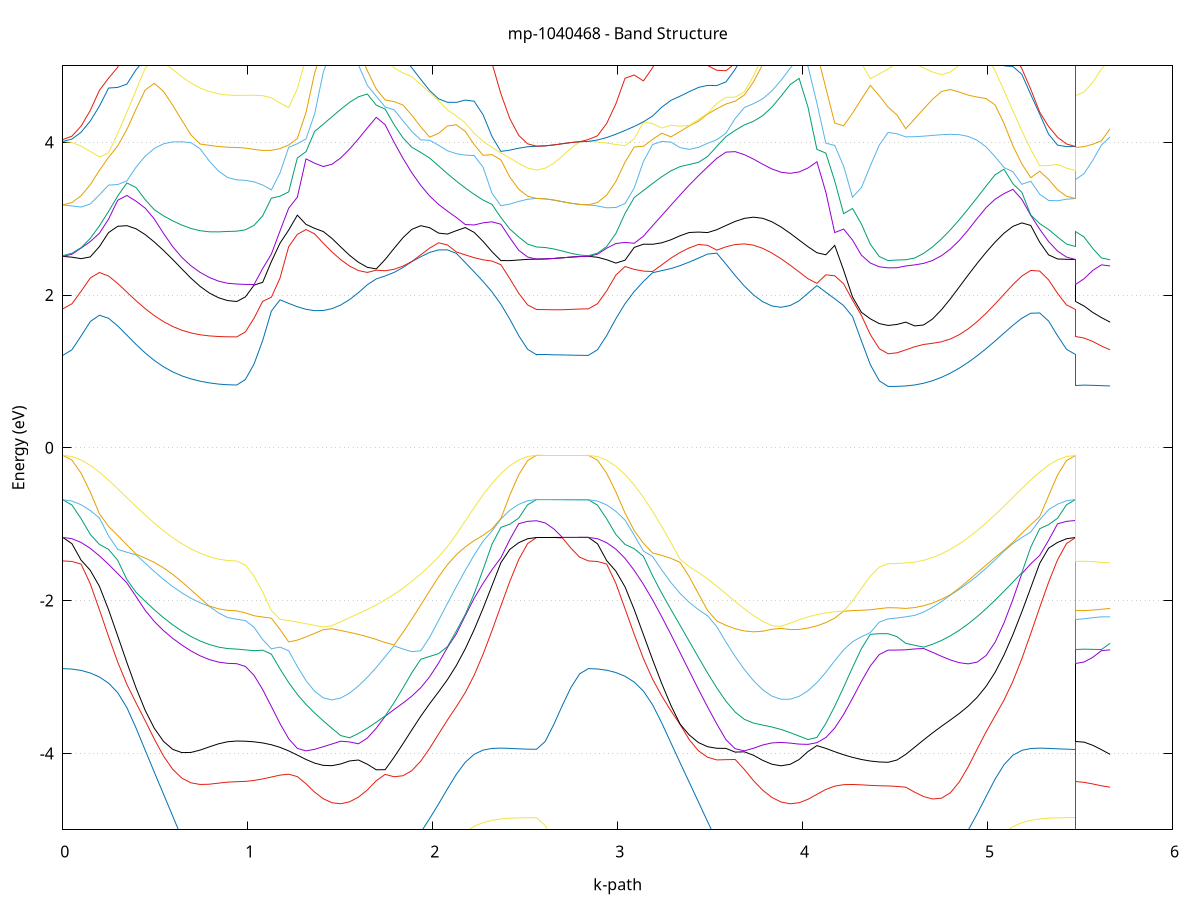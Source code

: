 set title 'mp-1040468 - Band Structure'
set xlabel 'k-path'
set ylabel 'Energy (eV)'
set grid y
set yrange [-5:5]
set terminal png size 800,600
set output 'mp-1040468_bands_gnuplot.png'
plot '-' using 1:2 with lines notitle, '-' using 1:2 with lines notitle, '-' using 1:2 with lines notitle, '-' using 1:2 with lines notitle, '-' using 1:2 with lines notitle, '-' using 1:2 with lines notitle, '-' using 1:2 with lines notitle, '-' using 1:2 with lines notitle, '-' using 1:2 with lines notitle, '-' using 1:2 with lines notitle, '-' using 1:2 with lines notitle, '-' using 1:2 with lines notitle, '-' using 1:2 with lines notitle, '-' using 1:2 with lines notitle, '-' using 1:2 with lines notitle, '-' using 1:2 with lines notitle, '-' using 1:2 with lines notitle, '-' using 1:2 with lines notitle, '-' using 1:2 with lines notitle, '-' using 1:2 with lines notitle, '-' using 1:2 with lines notitle, '-' using 1:2 with lines notitle, '-' using 1:2 with lines notitle, '-' using 1:2 with lines notitle, '-' using 1:2 with lines notitle, '-' using 1:2 with lines notitle, '-' using 1:2 with lines notitle, '-' using 1:2 with lines notitle, '-' using 1:2 with lines notitle, '-' using 1:2 with lines notitle, '-' using 1:2 with lines notitle, '-' using 1:2 with lines notitle, '-' using 1:2 with lines notitle, '-' using 1:2 with lines notitle, '-' using 1:2 with lines notitle, '-' using 1:2 with lines notitle, '-' using 1:2 with lines notitle, '-' using 1:2 with lines notitle, '-' using 1:2 with lines notitle, '-' using 1:2 with lines notitle, '-' using 1:2 with lines notitle, '-' using 1:2 with lines notitle, '-' using 1:2 with lines notitle, '-' using 1:2 with lines notitle, '-' using 1:2 with lines notitle, '-' using 1:2 with lines notitle, '-' using 1:2 with lines notitle, '-' using 1:2 with lines notitle
0.000000 -11.633649
0.049498 -11.625849
0.098996 -11.602249
0.148493 -11.563149
0.197991 -11.508449
0.247489 -11.438349
0.296987 -11.353049
0.346485 -11.252949
0.395983 -11.138249
0.445480 -11.009549
0.494978 -10.867549
0.544476 -10.712949
0.593974 -10.547249
0.643472 -10.372349
0.692970 -10.191049
0.742467 -10.008049
0.791965 -9.831649
0.841463 -9.675349
0.890961 -9.561949
0.940459 -9.519249
0.940459 -9.519249
0.987278 -9.512149
1.034097 -9.490749
1.080917 -9.455049
1.127736 -9.405349
1.174555 -9.341649
1.221375 -9.264349
1.268194 -9.173849
1.315013 -9.070549
1.361833 -8.955549
1.408652 -8.830649
1.455471 -8.699749
1.502291 -8.686049
1.502291 -8.686049
1.550428 -8.845249
1.598566 -9.025049
1.646704 -9.217449
1.694842 -9.416549
1.742979 -9.617749
1.791117 -9.817449
1.839255 -10.012849
1.887393 -10.201749
1.935531 -10.382249
1.983668 -10.553049
2.031806 -10.712949
2.079944 -10.861149
2.128082 -10.996849
2.176220 -11.119549
2.224357 -11.228649
2.272495 -11.323949
2.320633 -11.404949
2.368771 -11.471549
2.416908 -11.523549
2.465046 -11.560749
2.513184 -11.583149
2.561322 -11.590549
2.561322 -11.590549
2.608039 -11.593949
2.654757 -11.602549
2.701474 -11.613649
2.748191 -11.624049
2.794909 -11.631149
2.841626 -11.633649
2.841626 -11.633649
2.891233 -11.625749
2.940839 -11.601949
2.990446 -11.562349
3.040053 -11.507049
3.089659 -11.436249
3.139266 -11.350049
3.188873 -11.248849
3.238480 -11.132849
3.288086 -11.002549
3.337693 -10.858349
3.387300 -10.700949
3.436906 -10.531249
3.486513 -10.350149
3.536120 -10.158849
3.585727 -9.959049
3.635333 -9.752749
3.684940 -9.542549
3.734547 -9.331749
3.784153 -9.124849
3.833760 -8.927549
3.883367 -8.748449
3.932973 -8.654149
3.932973 -8.654149
3.981111 -8.789449
4.029249 -8.920949
4.077387 -9.042749
4.125525 -9.152449
4.173662 -9.248649
4.221800 -9.330849
4.269938 -9.398549
4.318076 -9.451449
4.366214 -9.489349
4.414351 -9.512049
4.462489 -9.519649
4.462489 -9.519649
4.510129 -9.520549
4.557768 -9.523549
4.557768 -9.523549
4.606039 -9.586649
4.654310 -9.708349
4.702581 -9.864049
4.750852 -10.035549
4.799123 -10.211449
4.847394 -10.385249
4.895665 -10.552549
4.943936 -10.710949
4.992207 -10.858549
5.040478 -10.994349
5.088749 -11.117249
5.137020 -11.226849
5.185291 -11.322449
5.233562 -11.403949
5.281833 -11.470849
5.330104 -11.523149
5.378375 -11.560549
5.426645 -11.583049
5.474916 -11.590549
5.474916 -9.519249
5.521866 -9.519449
5.568816 -9.519849
5.615765 -9.521149
5.662715 -9.523549
e
0.000000 -10.932649
0.049498 -10.925049
0.098996 -10.902249
0.148493 -10.864449
0.197991 -10.811549
0.247489 -10.743949
0.296987 -10.661749
0.346485 -10.565449
0.395983 -10.455349
0.445480 -10.332149
0.494978 -10.196749
0.544476 -10.050149
0.593974 -9.894149
0.643472 -9.730949
0.692970 -9.564149
0.742467 -9.399149
0.791965 -9.244349
0.841463 -9.112549
0.890961 -9.020949
0.940459 -8.987749
0.940459 -8.987749
0.987278 -8.981049
1.034097 -8.961049
1.080917 -8.927949
1.127736 -8.882149
1.174555 -8.824249
1.221375 -8.755549
1.268194 -8.678149
1.315013 -8.597349
1.361833 -8.526849
1.408652 -8.503949
1.455471 -8.564649
1.502291 -8.575649
1.502291 -8.575649
1.550428 -8.511249
1.598566 -8.591549
1.646704 -8.750549
1.694842 -8.934549
1.742979 -9.127149
1.791117 -9.321149
1.839255 -9.512449
1.887393 -9.698149
1.935531 -9.876149
1.983668 -10.044749
2.031806 -10.202949
2.079944 -10.349549
2.128082 -10.483949
2.176220 -10.605349
2.224357 -10.713549
2.272495 -10.807949
2.320633 -10.888249
2.368771 -10.954349
2.416908 -11.005849
2.465046 -11.042749
2.513184 -11.064949
2.561322 -11.072349
2.561322 -11.072349
2.608039 -11.063549
2.654757 -11.039349
2.701474 -11.005449
2.748191 -10.970149
2.794909 -10.942949
2.841626 -10.932649
2.841626 -10.932649
2.891233 -10.924849
2.940839 -10.901349
2.990446 -10.862349
3.040053 -10.807949
3.089659 -10.738249
3.139266 -10.653549
3.188873 -10.554049
3.238480 -10.440349
3.288086 -10.312949
3.337693 -10.172249
3.387300 -10.019349
3.436906 -9.855249
3.486513 -9.681149
3.536120 -9.499049
3.585727 -9.311149
3.635333 -9.120849
3.684940 -8.932749
3.734547 -8.753949
3.784153 -8.598349
3.833760 -8.502349
3.883367 -8.533049
3.932973 -8.602549
3.932973 -8.602549
3.981111 -8.520749
4.029249 -8.524149
4.077387 -8.583949
4.125525 -8.660649
4.173662 -8.736849
4.221800 -8.805949
4.269938 -8.864649
4.318076 -8.911349
4.366214 -8.945249
4.414351 -8.965849
4.462489 -8.972649
4.462489 -8.972649
4.510129 -8.977249
4.557768 -8.989149
4.557768 -8.989149
4.606039 -9.068749
4.654310 -9.199049
4.702581 -9.358049
4.750852 -9.530149
4.799123 -9.705349
4.847394 -9.877749
4.895665 -10.043649
4.943936 -10.200549
4.992207 -10.346849
5.040478 -10.481249
5.088749 -10.603149
5.137020 -10.711649
5.185291 -10.806549
5.233562 -10.887249
5.281833 -10.953649
5.330104 -11.005449
5.378375 -11.042649
5.426645 -11.064949
5.474916 -11.072349
5.474916 -8.987749
5.521866 -8.988049
5.568816 -8.988849
5.615765 -8.989349
5.662715 -8.989149
e
0.000000 -10.204949
0.049498 -10.197049
0.098996 -10.173449
0.148493 -10.134149
0.197991 -10.079349
0.247489 -10.009149
0.296987 -9.923849
0.346485 -9.823649
0.395983 -9.709049
0.445480 -9.580549
0.494978 -9.438949
0.544476 -9.285349
0.593974 -9.121249
0.643472 -8.948949
0.692970 -8.771849
0.742467 -8.595449
0.791965 -8.428649
0.841463 -8.285049
0.890961 -8.182949
0.940459 -8.143249
0.940459 -8.143249
0.987278 -8.138049
1.034097 -8.122749
1.080917 -8.097949
1.127736 -8.065249
1.174555 -8.027049
1.221375 -8.033049
1.268194 -8.067849
1.315013 -8.113049
1.361833 -8.159649
1.408652 -8.174749
1.455471 -8.126649
1.502291 -8.124749
1.502291 -8.124749
1.550428 -8.170949
1.598566 -8.085549
1.646704 -7.948749
1.694842 -8.042049
1.742979 -8.181149
1.791117 -8.344149
1.839255 -8.516949
1.887393 -8.691249
1.935531 -8.862049
1.983668 -9.026149
2.031806 -9.181249
2.079944 -9.325949
2.128082 -9.459149
2.176220 -9.579849
2.224357 -9.687549
2.272495 -9.781649
2.320633 -9.861849
2.368771 -9.927849
2.416908 -9.979349
2.465046 -10.016249
2.513184 -10.038449
2.561322 -10.045849
2.561322 -10.045849
2.608039 -10.055749
2.654757 -10.083149
2.701474 -10.121749
2.748191 -10.162149
2.794909 -10.193149
2.841626 -10.204949
2.841626 -10.204949
2.891233 -10.197049
2.940839 -10.173549
2.990446 -10.134449
3.040053 -10.079749
3.089659 -10.009849
3.139266 -9.924849
3.188873 -9.825049
3.238480 -9.710949
3.288086 -9.583049
3.337693 -9.442149
3.387300 -9.288949
3.436906 -9.124849
3.486513 -8.951649
3.536120 -8.771649
3.585727 -8.588749
3.635333 -8.408649
3.684940 -8.241349
3.734547 -8.102949
3.784153 -8.016249
3.833760 -8.105749
3.883367 -8.123049
3.932973 -8.097449
3.932973 -8.097449
3.981111 -8.132749
4.029249 -8.109249
4.077387 -8.050249
4.125525 -8.052349
4.173662 -8.092049
4.221800 -8.134649
4.269938 -8.174849
4.318076 -8.208849
4.366214 -8.234549
4.414351 -8.250449
4.462489 -8.255849
4.462489 -8.255849
4.510129 -8.247949
4.557768 -8.226349
4.557768 -8.226349
4.606039 -8.232649
4.654310 -8.292649
4.702581 -8.403649
4.750852 -8.546649
4.799123 -8.704749
4.847394 -8.866949
4.895665 -9.026649
4.943936 -9.179749
4.992207 -9.323649
5.040478 -9.456649
5.088749 -9.577649
5.137020 -9.685649
5.185291 -9.780249
5.233562 -9.860849
5.281833 -9.927149
5.330104 -9.978949
5.378375 -10.016049
5.426645 -10.038449
5.474916 -10.045849
5.474916 -8.143249
5.521866 -8.153049
5.568816 -8.175749
5.615765 -8.201949
5.662715 -8.226349
e
0.000000 -6.308849
0.049498 -6.309349
0.098996 -6.310249
0.148493 -6.310549
0.197991 -6.310149
0.247489 -6.309949
0.296987 -6.312849
0.346485 -6.323049
0.395983 -6.347049
0.445480 -6.393249
0.494978 -6.470849
0.544476 -6.587449
0.593974 -6.744849
0.643472 -6.937149
0.692970 -7.152949
0.742467 -7.377649
0.791965 -7.594949
0.841463 -7.785549
0.890961 -7.923849
0.940459 -7.977949
0.940459 -7.977949
0.987278 -7.978549
1.034097 -7.980649
1.080917 -7.985249
1.127736 -7.994049
1.174555 -8.009149
1.221375 -7.987349
1.268194 -7.952449
1.315013 -7.931149
1.361833 -7.933849
1.408652 -7.969249
1.455471 -8.037849
1.502291 -8.044149
1.502291 -8.044149
1.550428 -7.964049
1.598566 -7.923049
1.646704 -7.928749
1.694842 -7.751149
1.742979 -7.568049
1.791117 -7.388249
1.839255 -7.220349
1.887393 -7.073549
1.935531 -6.956449
1.983668 -6.874449
2.031806 -6.827949
2.079944 -6.812149
2.128082 -6.819349
2.176220 -6.841849
2.224357 -6.872949
2.272495 -6.907449
2.320633 -6.941549
2.368771 -6.972449
2.416908 -6.998149
2.465046 -7.017449
2.513184 -7.029349
2.561322 -7.033249
2.561322 -7.033249
2.608039 -7.007249
2.654757 -6.930849
2.701474 -6.808649
2.748191 -6.647649
2.794909 -6.458549
2.841626 -6.308849
2.841626 -6.308849
2.891233 -6.306249
2.940839 -6.298449
2.990446 -6.286549
3.040053 -6.272349
3.089659 -6.258249
3.139266 -6.248049
3.188873 -6.246949
3.238480 -6.261449
3.288086 -6.299249
3.337693 -6.367549
3.387300 -6.471249
3.436906 -6.610249
3.486513 -6.779649
3.536120 -6.971249
3.585727 -7.176249
3.635333 -7.386749
3.684940 -7.595649
3.734547 -7.795949
3.784153 -7.976549
3.833760 -7.997849
3.883367 -8.036549
3.932973 -8.071449
3.932973 -8.071449
3.981111 -8.028349
4.029249 -8.012249
4.077387 -8.022749
4.125525 -7.990549
4.173662 -7.942549
4.221800 -7.907949
4.269938 -7.884749
4.318076 -7.870249
4.366214 -7.861849
4.414351 -7.857649
4.462489 -7.856349
4.462489 -7.856349
4.510129 -7.862149
4.557768 -7.879049
4.557768 -7.879049
4.606039 -7.823749
4.654310 -7.702149
4.702581 -7.537249
4.750852 -7.355749
4.799123 -7.180849
4.847394 -7.031549
4.895665 -6.921049
4.943936 -6.853649
4.992207 -6.824749
5.040478 -6.824749
5.088749 -6.843749
5.137020 -6.873349
5.185291 -6.907249
5.233562 -6.941249
5.281833 -6.972149
5.330104 -6.997949
5.378375 -7.017349
5.426645 -7.029249
5.474916 -7.033249
5.474916 -7.977949
5.521866 -7.966649
5.568816 -7.939849
5.615765 -7.908349
5.662715 -7.879049
e
0.000000 -6.121749
0.049498 -6.114249
0.098996 -6.092949
0.148493 -6.060249
0.197991 -6.018949
0.247489 -5.972049
0.296987 -5.923249
0.346485 -5.877149
0.395983 -5.840149
0.445480 -5.820749
0.494978 -5.829849
0.544476 -5.878849
0.593974 -5.975449
0.643472 -6.118049
0.692970 -6.293849
0.742467 -6.483349
0.791965 -6.664849
0.841463 -6.815949
0.890961 -6.915749
0.940459 -6.950349
0.940459 -6.950349
0.987278 -6.949749
1.034097 -6.948349
1.080917 -6.946449
1.127736 -6.944849
1.174555 -6.943949
1.221375 -6.943249
1.268194 -6.940449
1.315013 -6.930249
1.361833 -6.904049
1.408652 -6.853149
1.455471 -6.772749
1.502291 -6.742349
1.502291 -6.742349
1.550428 -6.835249
1.598566 -6.886149
1.646704 -6.866049
1.694842 -6.771549
1.742979 -6.622449
1.791117 -6.439849
1.839255 -6.238049
1.887393 -6.027149
1.935531 -5.815749
1.983668 -5.612049
2.031806 -5.424549
2.079944 -5.261349
2.128082 -5.127949
2.176220 -5.026149
2.224357 -4.953749
2.272495 -4.905349
2.320633 -4.875249
2.368771 -4.857649
2.416908 -4.848249
2.465046 -4.843749
2.513184 -4.841849
2.561322 -4.841449
2.561322 -4.841449
2.608039 -4.942849
2.654757 -5.167249
2.701474 -5.429749
2.748191 -5.696649
2.794909 -5.950449
2.841626 -6.121749
2.841626 -6.121749
2.891233 -6.117649
2.940839 -6.105349
2.990446 -6.085549
3.040053 -6.059249
3.089659 -6.027749
3.139266 -5.993549
3.188873 -5.959649
3.238480 -5.930849
3.288086 -5.913449
3.337693 -5.915849
3.387300 -5.947149
3.436906 -6.015049
3.486513 -6.120949
3.536120 -6.258549
3.585727 -6.415649
3.635333 -6.577249
3.684940 -6.726349
3.734547 -6.842549
3.784153 -6.901049
3.833760 -6.885049
3.883367 -6.805049
3.932973 -6.718849
3.932973 -6.718849
3.981111 -6.807149
4.029249 -6.870149
4.077387 -6.913549
4.125525 -6.944249
4.173662 -6.967949
4.221800 -6.987749
4.269938 -7.004749
4.318076 -7.018949
4.366214 -7.029749
4.414351 -7.036449
4.462489 -7.038749
4.462489 -7.038749
4.510129 -7.031649
4.557768 -7.011249
4.557768 -7.011249
4.606039 -6.950149
4.654310 -6.825949
4.702581 -6.646649
4.750852 -6.429649
4.799123 -6.192049
4.847394 -5.948249
4.895665 -5.711049
4.943936 -5.492749
4.992207 -5.303949
5.040478 -5.151949
5.088749 -5.038349
5.137020 -4.959249
5.185291 -4.907649
5.233562 -4.876049
5.281833 -4.857949
5.330104 -4.848349
5.378375 -4.843749
5.426645 -4.841949
5.474916 -4.841449
5.474916 -6.950349
5.521866 -6.956249
5.568816 -6.971949
5.615765 -6.992049
5.662715 -7.011249
e
0.000000 -2.890149
0.049498 -2.895949
0.098996 -2.914249
0.148493 -2.947449
0.197991 -3.000049
0.247489 -3.080549
0.296987 -3.205249
0.346485 -3.400749
0.395983 -3.667349
0.445480 -3.958549
0.494978 -4.247549
0.544476 -4.532749
0.593974 -4.819049
0.643472 -5.107249
0.692970 -5.391849
0.742467 -5.664149
0.791965 -5.912249
0.841463 -6.119749
0.890961 -6.263349
0.940459 -6.315749
0.940459 -6.315749
0.987278 -6.315149
1.034097 -6.313849
1.080917 -6.312849
1.127736 -6.313949
1.174555 -6.319849
1.221375 -6.333749
1.268194 -6.359749
1.315013 -6.401849
1.361833 -6.462949
1.408652 -6.543549
1.455471 -6.639849
1.502291 -6.663149
1.502291 -6.663149
1.550428 -6.523849
1.598566 -6.362449
1.646704 -6.183749
1.694842 -5.992349
1.742979 -5.793449
1.791117 -5.593049
1.839255 -5.397749
1.887393 -5.211949
1.935531 -5.033549
1.983668 -4.852849
2.031806 -4.662149
2.079944 -4.463549
2.128082 -4.272849
2.176220 -4.115749
2.224357 -4.011449
2.272495 -3.956849
2.320633 -3.935049
2.368771 -3.930849
2.416908 -3.934549
2.465046 -3.940149
2.513184 -3.944649
2.561322 -3.946249
2.561322 -3.946249
2.608039 -3.844849
2.654757 -3.622249
2.701474 -3.369749
2.748191 -3.134449
2.794909 -2.958149
2.841626 -2.890149
2.841626 -2.890149
2.891233 -2.895249
2.940839 -2.911549
2.990446 -2.941549
3.040053 -2.990349
3.089659 -3.066349
3.139266 -3.184049
3.188873 -3.363349
3.238480 -3.601749
3.288086 -3.862449
3.337693 -4.122649
3.387300 -4.379549
3.436906 -4.636349
3.486513 -4.893949
3.536120 -5.149949
3.585727 -5.400349
3.635333 -5.641549
3.684940 -5.870349
3.734547 -6.083549
3.784153 -6.278249
3.833760 -6.451149
3.883367 -6.599049
3.932973 -6.690749
3.932973 -6.690749
3.981111 -6.572749
4.029249 -6.463949
4.077387 -6.372749
4.125525 -6.302149
4.173662 -6.251249
4.221800 -6.216949
4.269938 -6.195349
4.318076 -6.182749
4.366214 -6.175949
4.414351 -6.172849
4.462489 -6.171949
4.462489 -6.171949
4.510129 -6.180949
4.557768 -6.204849
4.557768 -6.204849
4.606039 -6.137649
4.654310 -5.996149
4.702581 -5.809749
4.750852 -5.604249
4.799123 -5.399549
4.847394 -5.202849
4.895665 -5.004749
4.943936 -4.791549
4.992207 -4.563149
5.040478 -4.337849
5.088749 -4.148849
5.137020 -4.024249
5.185291 -3.960749
5.233562 -3.936049
5.281833 -3.931049
5.330104 -3.934449
5.378375 -3.940149
5.426645 -3.944649
5.474916 -3.946249
5.474916 -6.315749
5.521866 -6.305849
5.568816 -6.278949
5.615765 -6.242449
5.662715 -6.204849
e
0.000000 -1.480149
0.049498 -1.487749
0.098996 -1.522449
0.148493 -1.779749
0.197991 -2.119549
0.247489 -2.469949
0.296987 -2.805549
0.346485 -3.096149
0.395983 -3.338049
0.445480 -3.572149
0.494978 -3.813249
0.544476 -4.034349
0.593974 -4.207749
0.643472 -4.323249
0.692970 -4.385249
0.742467 -4.406949
0.791965 -4.403749
0.841463 -4.389749
0.890961 -4.376149
0.940459 -4.370649
0.940459 -4.370649
0.987278 -4.366449
1.034097 -4.354049
1.080917 -4.334449
1.127736 -4.309649
1.174555 -4.284549
1.221375 -4.272149
1.268194 -4.304149
1.315013 -4.398049
1.361833 -4.507549
1.408652 -4.594549
1.455471 -4.646149
1.502291 -4.659249
1.502291 -4.659249
1.550428 -4.633949
1.598566 -4.572549
1.646704 -4.479049
1.694842 -4.357949
1.742979 -4.274949
1.791117 -4.305749
1.839255 -4.292849
1.887393 -4.225149
1.935531 -4.101149
1.983668 -3.933949
2.031806 -3.746549
2.079944 -3.562149
2.128082 -3.388149
2.176220 -3.202749
2.224357 -2.976149
2.272495 -2.701749
2.320633 -2.392949
2.368771 -2.068549
2.416908 -1.749149
2.465046 -1.463149
2.513184 -1.253349
2.561322 -1.173849
2.561322 -1.173849
2.608039 -1.173749
2.654757 -1.173449
2.701474 -1.179749
2.748191 -1.315449
2.794909 -1.432049
2.841626 -1.480149
2.841626 -1.480149
2.891233 -1.488349
2.940839 -1.521449
2.990446 -1.774949
3.040053 -2.106749
3.089659 -2.442549
3.139266 -2.758149
3.188873 -3.028349
3.238480 -3.248549
3.288086 -3.442649
3.337693 -3.621149
3.387300 -3.821449
3.436906 -3.965449
3.486513 -4.051249
3.536120 -4.085549
3.585727 -4.082149
3.635333 -4.079849
3.684940 -4.209949
3.734547 -4.357249
3.784153 -4.481549
3.833760 -4.576149
3.883367 -4.636649
3.932973 -4.659749
3.932973 -4.659749
3.981111 -4.645949
4.029249 -4.600549
4.077387 -4.535849
4.125525 -4.472149
4.173662 -4.428749
4.221800 -4.409549
4.269938 -4.406949
4.318076 -4.411949
4.366214 -4.418749
4.414351 -4.423949
4.462489 -4.425849
4.462489 -4.425849
4.510129 -4.432549
4.557768 -4.442449
4.557768 -4.442449
4.606039 -4.508149
4.654310 -4.564849
4.702581 -4.597049
4.750852 -4.586749
4.799123 -4.515349
4.847394 -4.373549
4.895665 -4.173649
4.943936 -3.944549
4.992207 -3.717849
5.040478 -3.510449
5.088749 -3.303549
5.137020 -3.057649
5.185291 -2.761749
5.233562 -2.432449
5.281833 -2.091349
5.330104 -1.760049
5.378375 -1.466949
5.426645 -1.253949
5.474916 -1.173849
5.474916 -4.370649
5.521866 -4.378849
5.568816 -4.399749
5.615765 -4.424249
5.662715 -4.442449
e
0.000000 -1.172449
0.049498 -1.255349
0.098996 -1.470449
0.148493 -1.603449
0.197991 -1.812949
0.247489 -2.120149
0.296987 -2.463249
0.346485 -2.810249
0.395983 -3.141649
0.445480 -3.436449
0.494978 -3.672049
0.544476 -3.842349
0.593974 -3.946549
0.643472 -3.989949
0.692970 -3.987449
0.742467 -3.956849
0.791965 -3.914849
0.841463 -3.875149
0.890961 -3.847749
0.940459 -3.838049
0.940459 -3.838049
0.987278 -3.840549
1.034097 -3.848549
1.080917 -3.863349
1.127736 -3.886849
1.174555 -3.921149
1.221375 -3.967149
1.268194 -4.022349
1.315013 -4.079449
1.361833 -4.127649
1.408652 -4.156849
1.455471 -4.160849
1.502291 -4.138749
1.502291 -4.138749
1.550428 -4.099049
1.598566 -4.086749
1.646704 -4.141749
1.694842 -4.214849
1.742979 -4.213549
1.791117 -4.050549
1.839255 -3.874349
1.887393 -3.692049
1.935531 -3.513549
1.983668 -3.348849
2.031806 -3.194849
2.079944 -3.033849
2.128082 -2.848649
2.176220 -2.630749
2.224357 -2.379649
2.272495 -2.100749
2.320633 -1.803349
2.368771 -1.503649
2.416908 -1.329649
2.465046 -1.241849
2.513184 -1.190549
2.561322 -1.173849
2.561322 -1.173849
2.608039 -1.173749
2.654757 -1.173449
2.701474 -1.173149
2.748191 -1.172849
2.794909 -1.172549
2.841626 -1.172449
2.841626 -1.172449
2.891233 -1.256349
2.940839 -1.476549
2.990446 -1.614649
3.040053 -1.821149
3.089659 -2.117249
3.139266 -2.444449
3.188873 -2.772649
3.238480 -3.085849
3.288086 -3.372349
3.337693 -3.617049
3.387300 -3.759449
3.436906 -3.858349
3.486513 -3.912949
3.536120 -3.933049
3.585727 -3.934649
3.635333 -3.983149
3.684940 -3.979349
3.734547 -4.024649
3.784153 -4.090949
3.833760 -4.142049
3.883367 -4.162549
3.932973 -4.142949
3.932973 -4.142949
3.981111 -4.080249
4.029249 -3.975749
4.077387 -3.898349
4.125525 -3.934449
4.173662 -3.977949
4.221800 -4.017949
4.269938 -4.052249
4.318076 -4.079849
4.366214 -4.100049
4.414351 -4.112249
4.462489 -4.116349
4.462489 -4.116349
4.510129 -4.086749
4.557768 -4.013049
4.557768 -4.013049
4.606039 -3.918949
4.654310 -3.823749
4.702581 -3.732149
4.750852 -3.645649
4.799123 -3.562249
4.847394 -3.476749
4.895665 -3.381049
4.943936 -3.265749
4.992207 -3.121749
5.040478 -2.940149
5.088749 -2.714049
5.137020 -2.446349
5.185291 -2.148149
5.233562 -1.832349
5.281833 -1.513449
5.330104 -1.313349
5.378375 -1.238449
5.426645 -1.190449
5.474916 -1.173849
5.474916 -3.838049
5.521866 -3.852949
5.568816 -3.893849
5.615765 -3.951249
5.662715 -4.013049
e
0.000000 -1.172449
0.049498 -1.189549
0.098996 -1.239049
0.148493 -1.316049
0.197991 -1.413849
0.247489 -1.525849
0.296987 -1.645849
0.346485 -1.768849
0.395983 -1.946049
0.445480 -2.127449
0.494978 -2.273249
0.544476 -2.392649
0.593974 -2.493849
0.643472 -2.581849
0.692970 -2.658449
0.742467 -2.722649
0.791965 -2.772049
0.841463 -2.804549
0.890961 -2.821149
0.940459 -2.825849
0.940459 -2.825849
0.987278 -2.861549
1.034097 -2.978849
1.080917 -3.165049
1.127736 -3.385749
1.174555 -3.610149
1.221375 -3.807749
1.268194 -3.934949
1.315013 -3.966849
1.361833 -3.946749
1.408652 -3.912349
1.455471 -3.876949
1.502291 -3.840549
1.502291 -3.840549
1.550428 -3.849849
1.598566 -3.874649
1.646704 -3.799649
1.694842 -3.670749
1.742979 -3.513549
1.791117 -3.426149
1.839255 -3.341249
1.887393 -3.249749
1.935531 -3.139849
1.983668 -2.996849
2.031806 -2.817249
2.079944 -2.612549
2.128082 -2.434549
2.176220 -2.197449
2.224357 -1.969649
2.272495 -1.772949
2.320633 -1.595649
2.368771 -1.439549
2.416908 -1.200549
2.465046 -0.993649
2.513184 -0.962349
2.561322 -0.954649
2.561322 -0.954649
2.608039 -0.982249
2.654757 -1.061349
2.701474 -1.173149
2.748191 -1.172849
2.794909 -1.172549
2.841626 -1.172449
2.841626 -1.172449
2.891233 -1.189949
2.940839 -1.241849
2.990446 -1.326349
3.040053 -1.447549
3.089659 -1.603949
3.139266 -1.786449
3.188873 -1.990449
3.238480 -2.211249
3.288086 -2.443649
3.337693 -2.682549
3.387300 -2.923249
3.436906 -3.161549
3.486513 -3.393449
3.536120 -3.615049
3.585727 -3.821149
3.635333 -3.938649
3.684940 -3.966949
3.734547 -3.932649
3.784153 -3.890049
3.833760 -3.863049
3.883367 -3.856349
3.932973 -3.865649
3.932973 -3.865649
3.981111 -3.878649
4.029249 -3.881949
4.077387 -3.859849
4.125525 -3.793449
4.173662 -3.669049
4.221800 -3.490849
4.269938 -3.278749
4.318076 -3.057549
4.366214 -2.855749
4.414351 -2.706449
4.462489 -2.648349
4.462489 -2.648349
4.510129 -2.647249
4.557768 -2.644149
4.557768 -2.644149
4.606039 -2.632649
4.654310 -2.627049
4.702581 -2.677149
4.750852 -2.728949
4.799123 -2.776449
4.847394 -2.812949
4.895665 -2.828149
4.943936 -2.805149
4.992207 -2.718549
5.040478 -2.546349
5.088749 -2.293349
5.137020 -1.985349
5.185291 -1.647649
5.233562 -1.518349
5.281833 -1.408849
5.330104 -1.210849
5.378375 -0.995349
5.426645 -0.962449
5.474916 -0.954649
5.474916 -2.825849
5.521866 -2.803849
5.568816 -2.742849
5.615765 -2.655449
5.662715 -2.644149
e
0.000000 -0.679849
0.049498 -0.749849
0.098996 -0.928049
0.148493 -1.132449
0.197991 -1.265049
0.247489 -1.329349
0.296987 -1.472749
0.346485 -1.724449
0.395983 -1.890849
0.445480 -2.008749
0.494978 -2.120049
0.544476 -2.223149
0.593974 -2.316449
0.643472 -2.398949
0.692970 -2.469949
0.742467 -2.528749
0.791965 -2.574849
0.841463 -2.608049
0.890961 -2.628049
0.940459 -2.634749
0.940459 -2.634749
0.987278 -2.645449
1.034097 -2.655149
1.080917 -2.648749
1.127736 -2.700849
1.174555 -2.894349
1.221375 -3.072949
1.268194 -3.227949
1.315013 -3.358949
1.361833 -3.471949
1.408652 -3.574549
1.455471 -3.672349
1.502291 -3.766449
1.502291 -3.766449
1.550428 -3.795749
1.598566 -3.738849
1.646704 -3.669949
1.694842 -3.592149
1.742979 -3.509849
1.791117 -3.336349
1.839255 -3.144049
1.887393 -2.942949
1.935531 -2.767849
1.983668 -2.730549
2.031806 -2.694249
2.079944 -2.601649
2.128082 -2.396649
2.176220 -2.179749
2.224357 -1.910149
2.272495 -1.592749
2.320633 -1.261549
2.368771 -1.040849
2.416908 -1.000549
2.465046 -0.920049
2.513184 -0.745849
2.561322 -0.677249
2.561322 -0.677249
2.608039 -0.677449
2.654757 -0.677849
2.701474 -0.678549
2.748191 -0.679149
2.794909 -0.679649
2.841626 -0.679849
2.841626 -0.679849
2.891233 -0.750849
2.940839 -0.930249
2.990446 -1.134449
3.040053 -1.265049
3.089659 -1.320749
3.139266 -1.420049
3.188873 -1.674349
3.238480 -1.903949
3.288086 -2.116349
3.337693 -2.323749
3.387300 -2.533149
3.436906 -2.743349
3.486513 -2.949049
3.536120 -3.143349
3.585727 -3.317449
3.635333 -3.459049
3.684940 -3.554049
3.734547 -3.603149
3.784153 -3.629349
3.833760 -3.654349
3.883367 -3.686949
3.932973 -3.728149
3.932973 -3.728149
3.981111 -3.773549
4.029249 -3.818149
4.077387 -3.791349
4.125525 -3.609049
4.173662 -3.383349
4.221800 -3.134149
4.269938 -2.876149
4.318076 -2.628449
4.366214 -2.441649
4.414351 -2.432749
4.462489 -2.433949
4.462489 -2.433949
4.510129 -2.471649
4.557768 -2.558749
4.557768 -2.558749
4.606039 -2.585249
4.654310 -2.608449
4.702581 -2.571549
4.750852 -2.522149
4.799123 -2.460749
4.847394 -2.387749
4.895665 -2.303749
4.943936 -2.209549
4.992207 -2.106149
5.040478 -1.995049
5.088749 -1.878049
5.137020 -1.757449
5.185291 -1.636249
5.233562 -1.300849
5.281833 -1.059049
5.330104 -1.005649
5.378375 -0.922449
5.426645 -0.746349
5.474916 -0.677249
5.474916 -2.634749
5.521866 -2.635649
5.568816 -2.638049
5.615765 -2.641149
5.662715 -2.558749
e
0.000000 -0.679849
0.049498 -0.696649
0.098996 -0.745349
0.148493 -0.821149
0.197991 -0.917849
0.247489 -1.153449
0.296987 -1.329749
0.346485 -1.367149
0.395983 -1.401249
0.445480 -1.508849
0.494978 -1.619949
0.544476 -1.722749
0.593974 -1.815949
0.643472 -1.898349
0.692970 -1.969349
0.742467 -2.028049
0.791965 -2.074249
0.841463 -2.159949
0.890961 -2.221649
0.940459 -2.244049
0.940459 -2.244049
0.987278 -2.261749
1.034097 -2.349149
1.080917 -2.509849
1.127736 -2.630849
1.174555 -2.608149
1.221375 -2.656649
1.268194 -2.862749
1.315013 -3.047749
1.361833 -3.187749
1.408652 -3.272949
1.455471 -3.300349
1.502291 -3.276049
1.502291 -3.276049
1.550428 -3.210549
1.598566 -3.116849
1.646704 -3.003549
1.694842 -2.875249
1.742979 -2.734149
1.791117 -2.591249
1.839255 -2.633549
1.887393 -2.668349
1.935531 -2.656849
1.983668 -2.479449
2.031806 -2.259449
2.079944 -2.035949
2.128082 -1.815649
2.176220 -1.603449
2.224357 -1.403949
2.272495 -1.221749
2.320633 -1.088249
2.368771 -0.931449
2.416908 -0.817749
2.465046 -0.739949
2.513184 -0.692949
2.561322 -0.677249
2.561322 -0.677249
2.608039 -0.677449
2.654757 -0.677849
2.701474 -0.678549
2.748191 -0.679149
2.794909 -0.679649
2.841626 -0.679849
2.841626 -0.679849
2.891233 -0.696849
2.940839 -0.747649
2.990446 -0.831449
3.040053 -0.946049
3.089659 -1.144149
3.139266 -1.351249
3.188873 -1.422449
3.238480 -1.598649
3.288086 -1.763549
3.337693 -1.906049
3.387300 -2.023149
3.436906 -2.118949
3.486513 -2.198949
3.536120 -2.341749
3.585727 -2.543549
3.635333 -2.731249
3.684940 -2.901049
3.734547 -3.048249
3.784153 -3.166749
3.833760 -3.249649
3.883367 -3.291249
3.932973 -3.290949
3.932973 -3.290949
3.981111 -3.252949
4.029249 -3.179949
4.077387 -3.073349
4.125525 -2.938249
4.173662 -2.787349
4.221800 -2.644649
4.269938 -2.537349
4.318076 -2.473149
4.366214 -2.418249
4.414351 -2.281649
4.462489 -2.239449
4.462489 -2.239449
4.510129 -2.227649
4.557768 -2.212449
4.557768 -2.212449
4.606039 -2.193349
4.654310 -2.149549
4.702581 -2.087849
4.750852 -2.013049
4.799123 -1.928149
4.847394 -1.851149
4.895665 -1.768849
4.943936 -1.676749
4.992207 -1.575749
5.040478 -1.467449
5.088749 -1.353449
5.137020 -1.252849
5.185291 -1.173749
5.233562 -1.102849
5.281833 -0.942849
5.330104 -0.809449
5.378375 -0.738349
5.426645 -0.692949
5.474916 -0.677249
5.474916 -2.244049
5.521866 -2.237949
5.568816 -2.223949
5.615765 -2.212049
5.662715 -2.212449
e
0.000000 -0.098349
0.049498 -0.160949
0.098996 -0.332549
0.148493 -0.578249
0.197991 -0.862649
0.247489 -1.028649
0.296987 -1.147749
0.346485 -1.270049
0.395983 -1.391449
0.445480 -1.444449
0.494978 -1.500549
0.544476 -1.571149
0.593974 -1.656049
0.643472 -1.753149
0.692970 -1.858749
0.742467 -1.967149
0.791965 -2.070949
0.841463 -2.107349
0.890961 -2.127349
0.940459 -2.134049
0.940459 -2.134049
0.987278 -2.161249
1.034097 -2.197949
1.080917 -2.215449
1.127736 -2.229149
1.174555 -2.378649
1.221375 -2.540749
1.268194 -2.517249
1.315013 -2.475349
1.361833 -2.428649
1.408652 -2.379349
1.455471 -2.368749
1.502291 -2.391149
1.502291 -2.391149
1.550428 -2.415549
1.598566 -2.442449
1.646704 -2.473349
1.694842 -2.508749
1.742979 -2.548549
1.791117 -2.581049
1.839255 -2.416249
1.887393 -2.241049
1.935531 -2.057849
1.983668 -1.871349
2.031806 -1.690349
2.079944 -1.528849
2.128082 -1.398749
2.176220 -1.296749
2.224357 -1.213949
2.272495 -1.145349
2.320633 -1.060949
2.368771 -0.925449
2.416908 -0.620449
2.465046 -0.353749
2.513184 -0.166749
2.561322 -0.098249
2.561322 -0.098249
2.608039 -0.098349
2.654757 -0.098349
2.701474 -0.098349
2.748191 -0.098349
2.794909 -0.098349
2.841626 -0.098349
2.841626 -0.098349
2.891233 -0.161549
2.940839 -0.333549
2.990446 -0.576849
3.040053 -0.855149
3.089659 -1.085249
3.139266 -1.247749
3.188873 -1.377449
3.238480 -1.407749
3.288086 -1.446749
3.337693 -1.499949
3.387300 -1.687449
3.436906 -1.910149
3.486513 -2.129549
3.536120 -2.266849
3.585727 -2.323649
3.635333 -2.368049
3.684940 -2.397349
3.734547 -2.408749
3.784153 -2.400849
3.833760 -2.375449
3.883367 -2.363749
3.932973 -2.379549
3.932973 -2.379549
3.981111 -2.377049
4.029249 -2.359749
4.077387 -2.330149
4.125525 -2.288249
4.173662 -2.228749
4.221800 -2.138749
4.269938 -2.130549
4.318076 -2.126449
4.366214 -2.119949
4.414351 -2.105249
4.462489 -2.092549
4.462489 -2.092549
4.510129 -2.095149
4.557768 -2.102249
4.557768 -2.102249
4.606039 -2.091149
4.654310 -2.067449
4.702581 -2.031349
4.750852 -1.982949
4.799123 -1.922749
4.847394 -1.835449
4.895665 -1.737149
4.943936 -1.635849
4.992207 -1.534149
5.040478 -1.434749
5.088749 -1.340349
5.137020 -1.236449
5.185291 -1.119149
5.233562 -1.005649
5.281833 -0.900549
5.330104 -0.627849
5.378375 -0.356349
5.426645 -0.167249
5.474916 -0.098249
5.474916 -2.134049
5.521866 -2.131249
5.568816 -2.123649
5.615765 -2.113149
5.662715 -2.102249
e
0.000000 -0.098349
0.049498 -0.113849
0.098996 -0.158749
0.148493 -0.229149
0.197991 -0.319349
0.247489 -0.423449
0.296987 -0.535849
0.346485 -0.651849
0.395983 -0.767549
0.445480 -0.879849
0.494978 -0.986349
0.544476 -1.085149
0.593974 -1.174949
0.643472 -1.254449
0.692970 -1.322949
0.742467 -1.379649
0.791965 -1.424349
0.841463 -1.456449
0.890961 -1.475749
0.940459 -1.482249
0.940459 -1.482249
0.987278 -1.534849
1.034097 -1.679949
1.080917 -1.888549
1.127736 -2.130449
1.174555 -2.244149
1.221375 -2.261549
1.268194 -2.281049
1.315013 -2.302249
1.361833 -2.324349
1.408652 -2.346549
1.455471 -2.328549
1.502291 -2.277049
1.502291 -2.277049
1.550428 -2.223649
1.598566 -2.169649
1.646704 -2.114049
1.694842 -2.054949
1.742979 -1.990349
1.791117 -1.918249
1.839255 -1.837549
1.887393 -1.747949
1.935531 -1.650249
1.983668 -1.544249
2.031806 -1.427449
2.079944 -1.291749
2.128082 -1.131749
2.176220 -0.956849
2.224357 -0.781349
2.272495 -0.615449
2.320633 -0.465949
2.368771 -0.337849
2.416908 -0.234849
2.465046 -0.159549
2.513184 -0.113649
2.561322 -0.098249
2.561322 -0.098249
2.608039 -0.098349
2.654757 -0.098349
2.701474 -0.098349
2.748191 -0.098349
2.794909 -0.098349
2.841626 -0.098349
2.841626 -0.098349
2.891233 -0.114349
2.940839 -0.162149
2.990446 -0.241249
3.040053 -0.350249
3.089659 -0.487149
3.139266 -0.648749
3.188873 -0.831349
3.238480 -1.030749
3.288086 -1.242149
3.337693 -1.458449
3.387300 -1.556549
3.436906 -1.631749
3.486513 -1.717449
3.536120 -1.811749
3.585727 -1.911249
3.635333 -2.011649
3.684940 -2.108349
3.734547 -2.196249
3.784153 -2.270649
3.833760 -2.327349
3.883367 -2.337549
3.932973 -2.293649
3.932973 -2.293649
3.981111 -2.251249
4.029249 -2.213549
4.077387 -2.183049
4.125525 -2.160549
4.173662 -2.145349
4.221800 -2.136049
4.269938 -2.005549
4.318076 -1.840549
4.366214 -1.679249
4.414351 -1.560849
4.462489 -1.517049
4.462489 -1.517049
4.510129 -1.514349
4.557768 -1.507049
4.557768 -1.507049
4.606039 -1.495749
4.654310 -1.472049
4.702581 -1.436049
4.750852 -1.387949
4.799123 -1.328149
4.847394 -1.257149
4.895665 -1.175549
4.943936 -1.084249
4.992207 -0.984249
5.040478 -0.877049
5.088749 -0.764449
5.137020 -0.648749
5.185291 -0.533049
5.233562 -0.421149
5.281833 -0.317649
5.330104 -0.228049
5.378375 -0.158249
5.426645 -0.113649
5.474916 -0.098249
5.474916 -1.482249
5.521866 -1.484349
5.568816 -1.490349
5.615765 -1.498649
5.662715 -1.507049
e
0.000000 1.210051
0.049498 1.283651
0.098996 1.464151
0.148493 1.652651
0.197991 1.735651
0.247489 1.695951
0.296987 1.595451
0.346485 1.475151
0.395983 1.354051
0.445480 1.241851
0.494978 1.143451
0.544476 1.060951
0.593974 0.994451
0.643472 0.942351
0.692970 0.902551
0.742467 0.872451
0.791965 0.850151
0.841463 0.834651
0.890961 0.825351
0.940459 0.822251
0.940459 0.822251
0.987278 0.893951
1.034097 1.097451
1.080917 1.405351
1.127736 1.789351
1.174555 1.937451
1.221375 1.890951
1.268194 1.846951
1.315013 1.813351
1.361833 1.795651
1.408652 1.797851
1.455471 1.822051
1.502291 1.869051
1.502291 1.869051
1.550428 1.940451
1.598566 2.032251
1.646704 2.135051
1.694842 2.211351
1.742979 2.249751
1.791117 2.296151
1.839255 2.360251
1.887393 2.437551
1.935531 2.501951
1.983668 2.558351
2.031806 2.591051
2.079944 2.590851
2.128082 2.545351
2.176220 2.424951
2.224357 2.302851
2.272495 2.177451
2.320633 2.040951
2.368771 1.879951
2.416908 1.683951
2.465046 1.468751
2.513184 1.289751
2.561322 1.218251
2.561322 1.218251
2.608039 1.218251
2.654757 1.217651
2.701474 1.216051
2.748191 1.213451
2.794909 1.211051
2.841626 1.210051
2.841626 1.210051
2.891233 1.284751
2.940839 1.470151
2.990446 1.690051
3.040053 1.887251
3.089659 2.046151
3.139266 2.177251
3.188873 2.292051
3.238480 2.319551
3.288086 2.346251
3.337693 2.384951
3.387300 2.431951
3.436906 2.483551
3.486513 2.536651
3.536120 2.548351
3.585727 2.404651
3.635333 2.255751
3.684940 2.118051
3.734547 2.001451
3.784153 1.912751
3.833760 1.857451
3.883367 1.839851
3.932973 1.862851
3.932973 1.862851
3.981111 1.925051
4.029249 2.024751
4.077387 2.124251
4.125525 2.036951
4.173662 1.951451
4.221800 1.861851
4.269938 1.718551
4.318076 1.399851
4.366214 1.089151
4.414351 0.878151
4.462489 0.803151
4.462489 0.803151
4.510129 0.804951
4.557768 0.809951
4.557768 0.809951
4.606039 0.822751
4.654310 0.845451
4.702581 0.878651
4.750852 0.922751
4.799123 0.977751
4.847394 1.043451
4.895665 1.119451
4.943936 1.204851
4.992207 1.298351
5.040478 1.398151
5.088749 1.501551
5.137020 1.603751
5.185291 1.696251
5.233562 1.762051
5.281833 1.765551
5.330104 1.659751
5.378375 1.467551
5.426645 1.290151
5.474916 1.218251
5.474916 0.822251
5.521866 0.821051
5.568816 0.818051
5.615765 0.814051
5.662715 0.809951
e
0.000000 1.819751
0.049498 1.885651
0.098996 2.049251
0.148493 2.223151
0.197991 2.295151
0.247489 2.249251
0.296987 2.151151
0.346485 2.038351
0.395983 1.926251
0.445480 1.822251
0.494978 1.730151
0.544476 1.651951
0.593974 1.588551
0.643472 1.539551
0.692970 1.504051
0.742467 1.480051
0.791965 1.465251
0.841463 1.457151
0.890961 1.453351
0.940459 1.452251
0.940459 1.452251
0.987278 1.517351
1.034097 1.697251
1.080917 1.918151
1.127736 1.971651
1.174555 2.222651
1.221375 2.633451
1.268194 2.794351
1.315013 2.857151
1.361833 2.800451
1.408652 2.678551
1.455471 2.564651
1.502291 2.464151
1.502291 2.464151
1.550428 2.379851
1.598566 2.320351
1.646704 2.295951
1.694842 2.325851
1.742979 2.317851
1.791117 2.337051
1.839255 2.379251
1.887393 2.439451
1.935531 2.527251
1.983668 2.614451
2.031806 2.684051
2.079944 2.655551
2.128082 2.563851
2.176220 2.525551
2.224357 2.488851
2.272495 2.461251
2.320633 2.444751
2.368771 2.396551
2.416908 2.215751
2.465046 2.023851
2.513184 1.870451
2.561322 1.810451
2.561322 1.810451
2.608039 1.809151
2.654757 1.807051
2.701474 1.807651
2.748191 1.811951
2.794909 1.817351
2.841626 1.819751
2.841626 1.819751
2.891233 1.886651
2.940839 2.055251
2.990446 2.261651
3.040053 2.373051
3.089659 2.336151
3.139266 2.313451
3.188873 2.307851
3.238480 2.394851
3.288086 2.483851
3.337693 2.557251
3.387300 2.617351
3.436906 2.661851
3.486513 2.651351
3.536120 2.587651
3.585727 2.631551
3.635333 2.661251
3.684940 2.669751
3.734547 2.652851
3.784153 2.611451
3.833760 2.550451
3.883367 2.475251
3.932973 2.390551
3.932973 2.390551
3.981111 2.303051
4.029249 2.213451
4.077387 2.152851
4.125525 2.264951
4.173662 2.252051
4.221800 2.147451
4.269938 1.932651
4.318076 1.733151
4.366214 1.483051
4.414351 1.298851
4.462489 1.231151
4.462489 1.231151
4.510129 1.243751
4.557768 1.282651
4.557768 1.282651
4.606039 1.322951
4.654310 1.352951
4.702581 1.368451
4.750852 1.388251
4.799123 1.424951
4.847394 1.481751
4.895665 1.558151
4.943936 1.652251
4.992207 1.761451
5.040478 1.882251
5.088749 2.009551
5.137020 2.135951
5.185291 2.248451
5.233562 2.321951
5.281833 2.314351
5.330104 2.198851
5.378375 2.023151
5.426645 1.870751
5.474916 1.810451
5.474916 1.452251
5.521866 1.437051
5.568816 1.392551
5.615765 1.333251
5.662715 1.282651
e
0.000000 2.506551
0.049498 2.495551
0.098996 2.476351
0.148493 2.498951
0.197991 2.634651
0.247489 2.817751
0.296987 2.899751
0.346485 2.908251
0.395983 2.867651
0.445480 2.791751
0.494978 2.694051
0.544476 2.584451
0.593974 2.466751
0.643472 2.342651
0.692970 2.220651
0.742467 2.113151
0.791965 2.027251
0.841463 1.965151
0.890961 1.927851
0.940459 1.915351
0.940459 1.915351
0.987278 1.975851
1.034097 2.129651
1.080917 2.167251
1.127736 2.437451
1.174555 2.679251
1.221375 2.850451
1.268194 3.045851
1.315013 2.925051
1.361833 2.872851
1.408652 2.831251
1.455471 2.741051
1.502291 2.630551
1.502291 2.630551
1.550428 2.520551
1.598566 2.428951
1.646704 2.362951
1.694842 2.342051
1.742979 2.465351
1.791117 2.610451
1.839255 2.750651
1.887393 2.860151
1.935531 2.907851
1.983668 2.881551
2.031806 2.810851
2.079944 2.798351
2.128082 2.842951
2.176220 2.883351
2.224357 2.820151
2.272495 2.702651
2.320633 2.567751
2.368771 2.451151
2.416908 2.450551
2.465046 2.459051
2.513184 2.467051
2.561322 2.470251
2.561322 2.470251
2.608039 2.472551
2.654757 2.478851
2.701474 2.487751
2.748191 2.496951
2.794909 2.503951
2.841626 2.506551
2.841626 2.506551
2.891233 2.494651
2.940839 2.462251
2.990446 2.418251
3.040053 2.456451
3.089659 2.623751
3.139266 2.664851
3.188873 2.664751
3.238480 2.683751
3.288086 2.723551
3.337693 2.776351
3.387300 2.818951
3.436906 2.824351
3.486513 2.817951
3.536120 2.855251
3.585727 2.910451
3.635333 2.963851
3.684940 3.003651
3.734547 3.019351
3.784153 3.004551
3.833760 2.959651
3.883367 2.891251
3.932973 2.807851
3.932973 2.807851
3.981111 2.720051
4.029249 2.632251
4.077387 2.554151
4.125525 2.527051
4.173662 2.649951
4.221800 2.325751
4.269938 1.974551
4.318076 1.773851
4.366214 1.688951
4.414351 1.626551
4.462489 1.601951
4.462489 1.601951
4.510129 1.614951
4.557768 1.645151
4.557768 1.645151
4.606039 1.595751
4.654310 1.608351
4.702581 1.686551
4.750852 1.807151
4.799123 1.951251
4.847394 2.106451
4.895665 2.263351
4.943936 2.415251
4.992207 2.558951
5.040478 2.691951
5.088749 2.809051
5.137020 2.898951
5.185291 2.944451
5.233562 2.911251
5.281833 2.691651
5.330104 2.526151
5.378375 2.472251
5.426645 2.467851
5.474916 2.470251
5.474916 1.915351
5.521866 1.856551
5.568816 1.772651
5.615765 1.704851
5.662715 1.645151
e
0.000000 2.506551
0.049498 2.534151
0.098996 2.614651
0.148493 2.700251
0.197991 2.809351
0.247489 2.994151
0.296987 3.240651
0.346485 3.303451
0.395983 3.228751
0.445480 3.138151
0.494978 2.994751
0.544476 2.807551
0.593974 2.634551
0.643472 2.493251
0.692970 2.383151
0.742467 2.296851
0.791965 2.230251
0.841463 2.182651
0.890961 2.153951
0.940459 2.144351
0.940459 2.144351
0.987278 2.139351
1.034097 2.137751
1.080917 2.347351
1.127736 2.536251
1.174555 2.839851
1.221375 3.137151
1.268194 3.280951
1.315013 3.782451
1.361833 3.725751
1.408652 3.682251
1.455471 3.712351
1.502291 3.794351
1.502291 3.794351
1.550428 3.910551
1.598566 4.044851
1.646704 4.187451
1.694842 4.326451
1.742979 4.229751
1.791117 4.000751
1.839255 3.789751
1.887393 3.600051
1.935531 3.434551
1.983668 3.296351
2.031806 3.186451
2.079944 3.097751
2.128082 3.014551
2.176220 2.923551
2.224357 2.917251
2.272495 2.945551
2.320633 2.958751
2.368771 2.926851
2.416908 2.750351
2.465046 2.586451
2.513184 2.497851
2.561322 2.470251
2.561322 2.470251
2.608039 2.472551
2.654757 2.478851
2.701474 2.487751
2.748191 2.496951
2.794909 2.503951
2.841626 2.506551
2.841626 2.506551
2.891233 2.535051
2.940839 2.613451
2.990446 2.674351
3.040053 2.689551
3.089659 2.677751
3.139266 2.770351
3.188873 2.907151
3.238480 3.041251
3.288086 3.175851
3.337693 3.309951
3.387300 3.439851
3.436906 3.561951
3.486513 3.677751
3.536120 3.789251
3.585727 3.870851
3.635333 3.877251
3.684940 3.837651
3.734547 3.779551
3.784153 3.712651
3.833760 3.650751
3.883367 3.607751
3.932973 3.593351
3.932973 3.593351
3.981111 3.611651
4.029249 3.663151
4.077387 3.744551
4.125525 3.348251
4.173662 2.817651
4.221800 2.863551
4.269938 2.719951
4.318076 2.521651
4.366214 2.419051
4.414351 2.370251
4.462489 2.355651
4.462489 2.355651
4.510129 2.357251
4.557768 2.380651
4.557768 2.380651
4.606039 2.394551
4.654310 2.414451
4.702581 2.453151
4.750852 2.515151
4.799123 2.602351
4.847394 2.715551
4.895665 2.852351
4.943936 3.002451
4.992207 3.144251
5.040478 3.253951
5.088749 3.327751
5.137020 3.383951
5.185291 3.252851
5.233562 3.044451
5.281833 2.862051
5.330104 2.700551
5.378375 2.576051
5.426645 2.497251
5.474916 2.470251
5.474916 2.144351
5.521866 2.213951
5.568816 2.322251
5.615765 2.395651
5.662715 2.380651
e
0.000000 2.515251
0.049498 2.547351
0.098996 2.620951
0.148493 2.741551
0.197991 2.905451
0.247489 3.094751
0.296987 3.296251
0.346485 3.467751
0.395983 3.408051
0.445480 3.248851
0.494978 3.116251
0.544476 3.036951
0.593974 2.971651
0.643472 2.915951
0.692970 2.872051
0.742467 2.842351
0.791965 2.827951
0.841463 2.826851
0.890961 2.832551
0.940459 2.836051
0.940459 2.836051
0.987278 2.853451
1.034097 2.912351
1.080917 3.037951
1.127736 3.267951
1.174555 3.293851
1.221375 3.350551
1.268194 3.795051
1.315013 3.877051
1.361833 4.142651
1.408652 4.236951
1.455471 4.333951
1.502291 4.430451
1.502291 4.430451
1.550428 4.522351
1.598566 4.595351
1.646704 4.631551
1.694842 4.485651
1.742979 4.434851
1.791117 4.230951
1.839255 4.057751
1.887393 3.934251
1.935531 3.866951
1.983668 3.793251
2.031806 3.690451
2.079944 3.587651
2.128082 3.491351
2.176220 3.401651
2.224357 3.318351
2.272495 3.243451
2.320633 3.186051
2.368771 3.015251
2.416908 2.864251
2.465046 2.760551
2.513184 2.667651
2.561322 2.629051
2.561322 2.629051
2.608039 2.622351
2.654757 2.603451
2.701474 2.575851
2.748191 2.546451
2.794909 2.523751
2.841626 2.515251
2.841626 2.515251
2.891233 2.547951
2.940839 2.634951
2.990446 2.806551
3.040053 3.068451
3.089659 3.276251
3.139266 3.368651
3.188873 3.460751
3.238480 3.548451
3.288086 3.625851
3.337693 3.681751
3.387300 3.709151
3.436906 3.737451
3.486513 3.813251
3.536120 3.945651
3.585727 4.074651
3.635333 4.155451
3.684940 4.226851
3.734547 4.275051
3.784153 4.347751
3.833760 4.459851
3.883367 4.602351
3.932973 4.756251
3.932973 4.756251
3.981111 4.836551
4.029249 4.458551
4.077387 3.906151
4.125525 3.858651
4.173662 3.493651
4.221800 3.064851
4.269938 3.133851
4.318076 2.929851
4.366214 2.665151
4.414351 2.504351
4.462489 2.451151
4.462489 2.451151
4.510129 2.458551
4.557768 2.461751
4.557768 2.461751
4.606039 2.484551
4.654310 2.545351
4.702581 2.630451
4.750852 2.734451
4.799123 2.854151
4.847394 2.986751
4.895665 3.128351
4.943936 3.275651
4.992207 3.426851
5.040478 3.573251
5.088749 3.648251
5.137020 3.457051
5.185291 3.345151
5.233562 3.050051
5.281833 2.935251
5.330104 2.858351
5.378375 2.760251
5.426645 2.667851
5.474916 2.629051
5.474916 2.836051
5.521866 2.759151
5.568816 2.610251
5.615765 2.486151
5.662715 2.461751
e
0.000000 3.180651
0.049498 3.166851
0.098996 3.151751
0.148493 3.192151
0.197991 3.311951
0.247489 3.438751
0.296987 3.446851
0.346485 3.494651
0.395983 3.673651
0.445480 3.818251
0.494978 3.919951
0.544476 3.979251
0.593974 4.004451
0.643472 4.006351
0.692970 3.994951
0.742467 3.914351
0.791965 3.754051
0.841463 3.624751
0.890961 3.538451
0.940459 3.507751
0.940459 3.507751
0.987278 3.501751
1.034097 3.481251
1.080917 3.440451
1.127736 3.375951
1.174555 3.599651
1.221375 3.933251
1.268194 3.980951
1.315013 4.044051
1.361833 4.372851
1.408652 4.918551
1.455471 5.228951
1.502291 5.299151
1.502291 5.299151
1.550428 5.243151
1.598566 5.012151
1.646704 4.744451
1.694842 4.603251
1.742979 4.461051
1.791117 4.425251
1.839255 4.281151
1.887393 4.140051
1.935531 4.031251
1.983668 4.026951
2.031806 3.960151
2.079944 3.888951
2.128082 3.850051
2.176220 3.832151
2.224357 3.826051
2.272495 3.672551
2.320633 3.331051
2.368771 3.169151
2.416908 3.190551
2.465046 3.225351
2.513184 3.254051
2.561322 3.265151
2.561322 3.265151
2.608039 3.259251
2.654757 3.243451
2.701474 3.222251
2.748191 3.201351
2.794909 3.186151
2.841626 3.180651
2.841626 3.180651
2.891233 3.166251
2.940839 3.141951
2.990446 3.145951
3.040053 3.198151
3.089659 3.402151
3.139266 3.748351
3.188873 3.970251
3.238480 4.010751
3.288086 4.003251
3.337693 3.929851
3.387300 3.906451
3.436906 3.932551
3.486513 3.986851
3.536120 4.033251
3.585727 4.119051
3.635333 4.311051
3.684940 4.454351
3.734547 4.505751
3.784153 4.569151
3.833760 4.672351
3.883367 4.811051
3.932973 4.969651
3.932973 4.969651
3.981111 5.104251
4.029249 4.993351
4.077387 4.510651
4.125525 3.988251
4.173662 3.958651
4.221800 3.689251
4.269938 3.281051
4.318076 3.407751
4.366214 3.690551
4.414351 3.962351
4.462489 4.128451
4.462489 4.128451
4.510129 4.112151
4.557768 4.070451
4.557768 4.070451
4.606039 4.073051
4.654310 4.079951
4.702581 4.089551
4.750852 4.099051
4.799123 4.104251
4.847394 4.099351
4.895665 4.076451
4.943936 4.026051
4.992207 3.939551
5.040478 3.812551
5.088749 3.669851
5.137020 3.613451
5.185291 3.449951
5.233562 3.489651
5.281833 3.319951
5.330104 3.238651
5.378375 3.233951
5.426645 3.254551
5.474916 3.265151
5.474916 3.507751
5.521866 3.589751
5.568816 3.763151
5.615765 3.963251
5.662715 4.070451
e
0.000000 3.180651
0.049498 3.211051
0.098996 3.300451
0.148493 3.443551
0.197991 3.632851
0.247489 3.802051
0.296987 3.953351
0.346485 4.168051
0.395983 4.433051
0.445480 4.683751
0.494978 4.771551
0.544476 4.665551
0.593974 4.485351
0.643472 4.289351
0.692970 4.095751
0.742467 3.977551
0.791965 3.959551
0.841463 3.944651
0.890961 3.934851
0.940459 3.931451
0.940459 3.931451
0.987278 3.923951
1.034097 3.906851
1.080917 3.892951
1.127736 3.894651
1.174555 3.917751
1.221375 3.963551
1.268194 4.049651
1.315013 4.391051
1.361833 4.905251
1.408652 5.260151
1.455471 5.588651
1.502291 5.743151
1.502291 5.743151
1.550428 5.481651
1.598566 5.203451
1.646704 4.937551
1.694842 4.696751
1.742979 4.553451
1.791117 4.532951
1.839255 4.487651
1.887393 4.352251
1.935531 4.201851
1.983668 4.066751
2.031806 4.116551
2.079944 4.213051
2.128082 4.229251
2.176220 4.141151
2.224357 3.970051
2.272495 3.828951
2.320633 3.838851
2.368771 3.768951
2.416908 3.545051
2.465046 3.384951
2.513184 3.294151
2.561322 3.265151
2.561322 3.265151
2.608039 3.259251
2.654757 3.243451
2.701474 3.222251
2.748191 3.201351
2.794909 3.186151
2.841626 3.180651
2.841626 3.180651
2.891233 3.211751
2.940839 3.310151
2.990446 3.486251
3.040053 3.739551
3.089659 3.938551
3.139266 3.947451
3.188873 4.037651
3.238480 4.118951
3.288086 4.070251
3.337693 4.141251
3.387300 4.215151
3.436906 4.274651
3.486513 4.369651
3.536120 4.438951
3.585727 4.500651
3.635333 4.537251
3.684940 4.618451
3.734547 4.790151
3.784153 5.019651
3.833760 5.282551
3.883367 5.567051
3.932973 5.691951
3.932973 5.691951
3.981111 5.228351
4.029249 5.184851
4.077387 5.175351
4.125525 4.712451
4.173662 4.251851
4.221800 4.214651
4.269938 4.381051
4.318076 4.564951
4.366214 4.744651
4.414351 4.609451
4.462489 4.459551
4.462489 4.459551
4.510129 4.358451
4.557768 4.177451
4.557768 4.177451
4.606039 4.306151
4.654310 4.436851
4.702581 4.562851
4.750852 4.664851
4.799123 4.691151
4.847394 4.656451
4.895665 4.616851
4.943936 4.591451
4.992207 4.572851
5.040478 4.489251
5.088749 4.248151
5.137020 3.954751
5.185291 3.717351
5.233562 3.536851
5.281833 3.620851
5.330104 3.513451
5.378375 3.378251
5.426645 3.293851
5.474916 3.265151
5.474916 3.931451
5.521866 3.942351
5.568816 3.973551
5.615765 4.019451
5.662715 4.177451
e
0.000000 4.011151
0.049498 3.997551
0.098996 3.950251
0.148493 3.880251
0.197991 3.808451
0.247489 3.860151
0.296987 4.116851
0.346485 4.393951
0.395983 4.681951
0.445480 4.969151
0.494978 5.091751
0.544476 5.039451
0.593974 4.953351
0.643472 4.858651
0.692970 4.775151
0.742467 4.710251
0.791965 4.664151
0.841463 4.634651
0.890961 4.618451
0.940459 4.613351
0.940459 4.613351
0.987278 4.614251
1.034097 4.615251
1.080917 4.609951
1.127736 4.582951
1.174555 4.513151
1.221375 4.454551
1.268194 4.702551
1.315013 5.107451
1.361833 5.168851
1.408652 5.409351
1.455471 5.788151
1.502291 5.763151
1.502291 5.763151
1.550428 5.562251
1.598566 5.553451
1.646704 5.525051
1.694842 5.343151
1.742979 5.135451
1.791117 4.973651
1.839255 4.907251
1.887393 4.857851
1.935531 4.757251
1.983668 4.651251
2.031806 4.542951
2.079944 4.425351
2.128082 4.342651
2.176220 4.254551
2.224357 4.115551
2.272495 4.013151
2.320633 3.932051
2.368771 3.860651
2.416908 3.793051
2.465046 3.723751
2.513184 3.662151
2.561322 3.636751
2.561322 3.636751
2.608039 3.660051
2.654757 3.725551
2.701474 3.820051
2.748191 3.922251
2.794909 4.004151
2.841626 4.011151
2.841626 4.011151
2.891233 4.005451
2.940839 3.990151
2.990446 3.970651
3.040053 3.954551
3.089659 4.045851
3.139266 4.264851
3.188873 4.244051
3.238480 4.185951
3.288086 4.222351
3.337693 4.210951
3.387300 4.220551
3.436906 4.298751
3.486513 4.380551
3.536120 4.507751
3.585727 4.588651
3.635333 4.590251
3.684940 4.658351
3.734547 4.868751
3.784153 5.127351
3.833760 5.403151
3.883367 5.681951
3.932973 5.895451
3.932973 5.895451
3.981111 5.714051
4.029249 5.446351
4.077387 5.448551
4.125525 5.492351
4.173662 5.444851
4.221800 5.347851
4.269938 5.211051
4.318076 5.038151
4.366214 4.833051
4.414351 4.894351
4.462489 4.960151
4.462489 4.960151
4.510129 5.034351
4.557768 5.076051
4.557768 5.076051
4.606039 5.026151
4.654310 4.972951
4.702581 4.919651
4.750852 4.884351
4.799123 4.919551
4.847394 5.011851
4.895665 5.103151
4.943936 5.159751
4.992207 5.137851
5.040478 4.937751
5.088749 4.678351
5.137020 4.411351
5.185291 4.150851
5.233562 3.908151
5.281833 3.692751
5.330104 3.694551
5.378375 3.709951
5.426645 3.662051
5.474916 3.636751
5.474916 4.613351
5.521866 4.657551
5.568816 4.784951
5.615765 4.960351
5.662715 5.076051
e
0.000000 4.011151
0.049498 4.041851
0.098996 4.132151
0.148493 4.277851
0.197991 4.472651
0.247489 4.709751
0.296987 4.718051
0.346485 4.761751
0.395983 4.948251
0.445480 5.090751
0.494978 5.241951
0.544476 5.484951
0.593974 5.684651
0.643472 5.834251
0.692970 5.937051
0.742467 6.002651
0.791965 6.041951
0.841463 6.064051
0.890961 6.075051
0.940459 6.078351
0.940459 6.078351
0.987278 5.985951
1.034097 5.771351
1.080917 5.520951
1.127736 5.291551
1.174555 5.133251
1.221375 5.068851
1.268194 5.071351
1.315013 5.181051
1.361833 5.711351
1.408652 6.147351
1.455471 6.023451
1.502291 5.932251
1.502291 5.932251
1.550428 5.900151
1.598566 5.761151
1.646704 5.593551
1.694842 5.448051
1.742979 5.334951
1.791117 5.234051
1.839255 5.116751
1.887393 4.974051
1.935531 4.822751
1.983668 4.677151
2.031806 4.568451
2.079944 4.523251
2.128082 4.522451
2.176220 4.551851
2.224357 4.537051
2.272495 4.359851
2.320633 4.075651
2.368771 3.880151
2.416908 3.897251
2.465046 3.922351
2.513184 3.941251
2.561322 3.948351
2.561322 3.948351
2.608039 3.952951
2.654757 3.965051
2.701474 3.981051
2.748191 3.996451
2.794909 4.007251
2.841626 4.011151
2.841626 4.011151
2.891233 4.029951
2.940839 4.061951
2.990446 4.105351
3.040053 4.154951
3.089659 4.207351
3.139266 4.267651
3.188873 4.343651
3.238480 4.459851
3.288086 4.547951
3.337693 4.603551
3.387300 4.662651
3.436906 4.717851
3.486513 4.744251
3.536120 4.741951
3.585727 4.790751
3.635333 4.954551
3.684940 5.165851
3.734547 5.400351
3.784153 5.649051
3.833760 5.898451
3.883367 6.083851
3.932973 5.913051
3.932973 5.913051
3.981111 6.169651
4.029249 5.843751
4.077387 5.478451
4.125525 5.522651
4.173662 5.630951
4.221800 5.701351
4.269938 5.717651
4.318076 5.679051
4.366214 5.600851
4.414351 5.511551
4.462489 5.465851
4.462489 5.465851
4.510129 5.503151
4.557768 5.605551
4.557768 5.605551
4.606039 5.613851
4.654310 5.623451
4.702581 5.631451
4.750852 5.632951
4.799123 5.619651
4.847394 5.579651
4.895665 5.498051
4.943936 5.362551
4.992207 5.171851
5.040478 5.041351
5.088749 5.000451
5.137020 4.992251
5.185291 4.889651
5.233562 4.624951
5.281833 4.370051
5.330104 4.105751
5.378375 3.962651
5.426645 3.943151
5.474916 3.948351
5.474916 6.078351
5.521866 6.027351
5.568816 5.900951
5.615765 5.747451
5.662715 5.605551
e
0.000000 4.036051
0.049498 4.079951
0.098996 4.211851
0.148493 4.415851
0.197991 4.679851
0.247489 4.838851
0.296987 4.982351
0.346485 5.283851
0.395983 5.606751
0.445480 5.726651
0.494978 5.893851
0.544476 6.205451
0.593974 6.543351
0.643472 6.787051
0.692970 6.906651
0.742467 6.981251
0.791965 7.042051
0.841463 7.097251
0.890961 7.147051
0.940459 7.174651
0.940459 7.174651
0.987278 7.116951
1.034097 6.980951
1.080917 6.814651
1.127736 6.646151
1.174555 6.491951
1.221375 6.362051
1.268194 6.262351
1.315013 6.195751
1.361833 6.162151
1.408652 6.214351
1.455471 6.031351
1.502291 6.070251
1.502291 6.070251
1.550428 6.122051
1.598566 5.903951
1.646704 5.725851
1.694842 5.689551
1.742979 5.585151
1.791117 5.408851
1.839255 5.262951
1.887393 5.201551
1.935531 5.113751
1.983668 5.057751
2.031806 5.041851
2.079944 5.075651
2.128082 5.164651
2.176220 5.306551
2.224357 5.265251
2.272495 5.257751
2.320633 5.034251
2.368771 4.634951
2.416908 4.309951
2.465046 4.090251
2.513184 3.979551
2.561322 3.948351
2.561322 3.948351
2.608039 3.952951
2.654757 3.965051
2.701474 3.981051
2.748191 3.996451
2.794909 4.007251
2.841626 4.036051
2.841626 4.036051
2.891233 4.085251
2.940839 4.246851
2.990446 4.503051
3.040053 4.838251
3.089659 4.880651
3.139266 4.803051
3.188873 4.975751
3.238480 5.204151
3.288086 5.326351
3.337693 5.314051
3.387300 5.217351
3.436906 5.100351
3.486513 5.003951
3.536120 4.941851
3.585727 4.936151
3.635333 5.032451
3.684940 5.214451
3.734547 5.441551
3.784153 5.691451
3.833760 5.942651
3.883367 6.110351
3.932973 6.168851
3.932973 6.168851
3.981111 6.203951
4.029249 6.264851
4.077387 6.320351
4.125525 6.420951
4.173662 6.493151
4.221800 6.431351
4.269938 6.396151
4.318076 6.386351
4.366214 6.390251
4.414351 6.396351
4.462489 6.398951
4.462489 6.398951
4.510129 6.185351
4.557768 6.086951
4.557768 6.086951
4.606039 6.168351
4.654310 6.256251
4.702581 6.339251
4.750852 6.399351
4.799123 6.412151
4.847394 6.341651
4.895665 6.153051
4.943936 5.871551
4.992207 5.591251
5.040478 5.407651
5.088749 5.334951
5.137020 5.183251
5.185291 4.963451
5.233562 4.694551
5.281833 4.395051
5.330104 4.206451
5.378375 4.065451
5.426645 3.978051
5.474916 3.948351
5.474916 7.174651
5.521866 6.858451
5.568816 6.516251
5.615765 6.225751
5.662715 6.086951
e
0.000000 5.516151
0.049498 5.490851
0.098996 5.406451
0.148493 5.256051
0.197991 5.061251
0.247489 5.019851
0.296987 5.365451
0.346485 5.734751
0.395983 5.791751
0.445480 5.941551
0.494978 6.273451
0.544476 6.587451
0.593974 6.856951
0.643472 7.055451
0.692970 7.249751
0.742467 7.341651
0.791965 7.351851
0.841463 7.323951
0.890961 7.283751
0.940459 7.258451
0.940459 7.258451
0.987278 7.349151
1.034097 7.557251
1.080917 7.733651
1.127736 7.766751
1.174555 7.705851
1.221375 7.541451
1.268194 7.304851
1.315013 7.031751
1.361833 6.725551
1.408652 6.434651
1.455471 6.517051
1.502291 6.580151
1.502291 6.580151
1.550428 6.431651
1.598566 6.326251
1.646704 6.134451
1.694842 5.906351
1.742979 5.685451
1.791117 5.486351
1.839255 5.322851
1.887393 5.216151
1.935531 5.271151
1.983668 5.364451
2.031806 5.468251
2.079944 5.567151
2.128082 5.600951
2.176220 5.447451
2.224357 5.483251
2.272495 5.451451
2.320633 5.399951
2.368771 5.596551
2.416908 5.797451
2.465046 5.967051
2.513184 6.076451
2.561322 6.113151
2.561322 6.113151
2.608039 6.069951
2.654757 5.957351
2.701474 5.810851
2.748191 5.666051
2.794909 5.557251
2.841626 5.516151
2.841626 5.516151
2.891233 5.490151
2.940839 5.404651
2.990446 5.256051
3.040053 5.066551
3.089659 5.232751
3.139266 5.647451
3.188873 5.605951
3.238480 5.450151
3.288086 5.368751
3.337693 5.332451
3.387300 5.307751
3.436906 5.301751
3.486513 5.343751
3.536120 5.450151
3.585727 5.528751
3.635333 5.664751
3.684940 5.855751
3.734547 6.084451
3.784153 6.341051
3.833760 6.618151
3.883367 6.623851
3.932973 6.649651
3.932973 6.649651
3.981111 6.405051
4.029249 6.482651
4.077387 6.614651
4.125525 6.568751
4.173662 6.546851
4.221800 6.645951
4.269938 6.681351
4.318076 6.662151
4.366214 6.622251
4.414351 6.588951
4.462489 6.576551
4.462489 6.576551
4.510129 6.868851
4.557768 7.261651
4.557768 7.261651
4.606039 7.168151
4.654310 7.111551
4.702581 7.100751
4.750852 7.141951
4.799123 7.231151
4.847394 7.197351
4.895665 6.869251
4.943936 6.525951
4.992207 6.177851
5.040478 5.833451
5.088749 5.499751
5.137020 5.392551
5.185291 5.309651
5.233562 5.384851
5.281833 5.584351
5.330104 5.792451
5.378375 5.965751
5.426645 6.076251
5.474916 6.113151
5.474916 7.258451
5.521866 7.563451
5.568816 7.777251
5.615765 7.676651
5.662715 7.261651
e
0.000000 6.640351
0.049498 6.616951
0.098996 6.562651
0.148493 6.481651
0.197991 6.392351
0.247489 6.310051
0.296987 6.244751
0.346485 6.008051
0.395983 6.104151
0.445480 6.357251
0.494978 6.512851
0.544476 6.685051
0.593974 6.880551
0.643472 7.136751
0.692970 7.325851
0.742467 7.440951
0.791965 7.500951
0.841463 7.528651
0.890961 7.539851
0.940459 7.542751
0.940459 7.542751
0.987278 7.577551
1.034097 7.654651
1.080917 7.791951
1.127736 7.979351
1.174555 7.999151
1.221375 7.769651
1.268194 7.432651
1.315013 7.076251
1.361833 6.749851
1.408652 6.506851
1.455471 6.750051
1.502291 6.658151
1.502291 6.658151
1.550428 6.707451
1.598566 6.425451
1.646704 6.162651
1.694842 5.946551
1.742979 5.871551
1.791117 5.907051
1.839255 5.967951
1.887393 6.035751
1.935531 6.098151
1.983668 6.135451
2.031806 6.120551
2.079944 6.034751
2.128082 5.930051
2.176220 5.965451
2.224357 6.006251
2.272495 5.809851
2.320633 6.030451
2.368771 6.290751
2.416908 6.517451
2.465046 6.624751
2.513184 6.685851
2.561322 6.711851
2.561322 6.711851
2.608039 6.706451
2.654757 6.692351
2.701474 6.674051
2.748191 6.656751
2.794909 6.644651
2.841626 6.640351
2.841626 6.640351
2.891233 6.616151
2.940839 6.555351
2.990446 6.442751
3.040053 6.278851
3.089659 6.071351
3.139266 5.859551
3.188873 6.126151
3.238480 6.382851
3.288086 6.167951
3.337693 5.972951
3.387300 5.795151
3.436906 5.635851
3.486513 5.516551
3.536120 5.473851
3.585727 5.610051
3.635333 5.807151
3.684940 6.031051
3.734547 6.275351
3.784153 6.534951
3.833760 6.796351
3.883367 6.783851
3.932973 6.664751
3.932973 6.664751
3.981111 6.594051
4.029249 6.789951
4.077387 7.058951
4.125525 7.320951
4.173662 7.527851
4.221800 7.679451
4.269938 7.840951
4.318076 8.040651
4.366214 8.251551
4.414351 8.423651
4.462489 8.493251
4.462489 8.493251
4.510129 8.415851
4.557768 8.224951
4.557768 8.224951
4.606039 8.174151
4.654310 8.085051
4.702581 7.946751
4.750852 7.750251
4.799123 7.496351
4.847394 7.335451
4.895665 7.140051
4.943936 6.851351
4.992207 6.569051
5.040478 6.362251
5.088749 6.079151
5.137020 5.707851
5.185291 5.706651
5.233562 5.952751
5.281833 6.228451
5.330104 6.473151
5.378375 6.613651
5.426645 6.685051
5.474916 6.711851
5.474916 7.542751
5.521866 7.608251
5.568816 7.850751
5.615765 7.998451
5.662715 8.224951
e
0.000000 6.640351
0.049498 6.619651
0.098996 6.579251
0.148493 6.565151
0.197991 6.551851
0.247489 6.453651
0.296987 6.250451
0.346485 6.229651
0.395983 6.265051
0.445480 6.373251
0.494978 6.568051
0.544476 6.849151
0.593974 7.190051
0.643472 7.568251
0.692970 7.981851
0.742467 8.231051
0.791965 8.326751
0.841463 8.328351
0.890961 8.304451
0.940459 8.293151
0.940459 8.293151
0.987278 8.322551
1.034097 8.388851
1.080917 8.448551
1.127736 8.465351
1.174555 8.413451
1.221375 8.272051
1.268194 8.035851
1.315013 7.739351
1.361833 7.426251
1.408652 7.121051
1.455471 6.845551
1.502291 6.866951
1.502291 6.866951
1.550428 6.747251
1.598566 6.566351
1.646704 6.529351
1.694842 6.548751
1.742979 6.574851
1.791117 6.610851
1.839255 6.662851
1.887393 6.722751
1.935531 6.768051
1.983668 6.764351
2.031806 6.673451
2.079944 6.489851
2.128082 6.278151
2.176220 6.134851
2.224357 6.084051
2.272495 6.217651
2.320633 6.345551
2.368771 6.456951
2.416908 6.548651
2.465046 6.638851
2.513184 6.694651
2.561322 6.711851
2.561322 6.711851
2.608039 6.706451
2.654757 6.692351
2.701474 6.674051
2.748191 6.656751
2.794909 6.644651
2.841626 6.640351
2.841626 6.640351
2.891233 6.619651
2.940839 6.581551
2.990446 6.586251
3.040053 6.634651
3.089659 6.698751
3.139266 6.717251
3.188873 6.594551
3.238480 6.522251
3.288086 6.849151
3.337693 7.154751
3.387300 7.379051
3.436906 7.452651
3.486513 7.433851
3.536120 7.371851
3.585727 7.288451
3.635333 7.193751
3.684940 7.093551
3.734547 6.992451
3.784153 6.896851
3.833760 6.823451
3.883367 6.911251
3.932973 6.900651
3.932973 6.900651
3.981111 6.934951
4.029249 6.964351
4.077387 7.060451
4.125525 7.360451
4.173662 7.722951
4.221800 8.108751
4.269938 8.506951
4.318076 8.904751
4.366214 9.120651
4.414351 9.169851
4.462489 9.180651
4.462489 9.180651
4.510129 8.894251
4.557768 8.565051
4.557768 8.565051
4.606039 8.529851
4.654310 8.472351
4.702581 8.368251
4.750852 8.173051
4.799123 7.875151
4.847394 7.484551
4.895665 7.208151
4.943936 6.862851
4.992207 6.627051
5.040478 6.473051
5.088749 6.363351
5.137020 6.362551
5.185291 6.383351
5.233562 6.435951
5.281833 6.506451
5.330104 6.581651
5.378375 6.648651
5.426645 6.695151
5.474916 6.711851
5.474916 8.293151
5.521866 8.266251
5.568816 8.129051
5.615765 8.260551
5.662715 8.565051
e
0.000000 7.723751
0.049498 7.779651
0.098996 7.691151
0.148493 7.413451
0.197991 7.161851
0.247489 7.014551
0.296987 6.962051
0.346485 6.846751
0.395983 6.725451
0.445480 6.769651
0.494978 6.994951
0.544476 7.250251
0.593974 7.527551
0.643472 7.800251
0.692970 8.033451
0.742467 8.430451
0.791965 8.908151
0.841463 9.277851
0.890961 9.410151
0.940459 9.461751
0.940459 9.461751
0.987278 9.433551
1.034097 9.342451
1.080917 9.152451
1.127736 8.839651
1.174555 8.564051
1.221375 8.339751
1.268194 8.069151
1.315013 7.771351
1.361833 7.468051
1.408652 7.175251
1.455471 6.991451
1.502291 6.993751
1.502291 6.993751
1.550428 6.948751
1.598566 7.330251
1.646704 7.232251
1.694842 7.195251
1.742979 7.226151
1.791117 7.309551
1.839255 7.422851
1.887393 7.546051
1.935531 7.659251
1.983668 7.729951
2.031806 7.687451
2.079944 7.440451
2.128082 7.023051
2.176220 6.542251
2.224357 6.172251
2.272495 6.228751
2.320633 6.356651
2.368771 6.495851
2.416908 6.646251
2.465046 6.835251
2.513184 6.979851
2.561322 7.029851
2.561322 7.029851
2.608039 7.066251
2.654757 7.168751
2.701474 7.321751
2.748191 7.501251
2.794909 7.659551
2.841626 7.723751
2.841626 7.723751
2.891233 7.781551
2.940839 7.694351
2.990446 7.420351
3.040053 7.168051
3.089659 6.969751
3.139266 6.845751
3.188873 6.819451
3.238480 6.936751
3.288086 7.206551
3.337693 7.504551
3.387300 7.673651
3.436906 7.766851
3.486513 7.848851
3.536120 7.905351
3.585727 7.920151
3.635333 7.880851
3.684940 7.785151
3.734547 7.637451
3.784153 7.421551
3.833760 7.047651
3.883367 6.993051
3.932973 6.910751
3.932973 6.910751
3.981111 7.119851
4.029249 7.339251
4.077387 7.639651
4.125525 7.955851
4.173662 8.212051
4.221800 8.413951
4.269938 8.669551
4.318076 8.923251
4.366214 9.126351
4.414351 9.241551
4.462489 9.272651
4.462489 9.272651
4.510129 9.486651
4.557768 9.430051
4.557768 9.430051
4.606039 9.245951
4.654310 8.989551
4.702581 8.668751
4.750852 8.301851
4.799123 7.875751
4.847394 7.557351
4.895665 7.346251
4.943936 7.284351
4.992207 7.013151
5.040478 6.592551
5.088749 6.387951
5.137020 6.363851
5.185291 6.418251
5.233562 6.490251
5.281833 6.569551
5.330104 6.672851
5.378375 6.837151
5.426645 6.979651
5.474916 7.029851
5.474916 9.461751
5.521866 9.219151
5.568816 9.103251
5.615765 9.228651
5.662715 9.430051
e
0.000000 8.104051
0.049498 7.948551
0.098996 7.889851
0.148493 7.840251
0.197991 7.643951
0.247489 7.412651
0.296987 7.214751
0.346485 7.165451
0.395983 7.225651
0.445480 7.344251
0.494978 7.548151
0.544476 7.830651
0.593974 8.055051
0.643472 8.236051
0.692970 8.495851
0.742467 8.789651
0.791965 9.067251
0.841463 9.405651
0.890961 9.648751
0.940459 9.682051
0.940459 9.682051
0.987278 9.647151
1.034097 9.545051
1.080917 9.324651
1.127736 9.085151
1.174555 8.899151
1.221375 8.730551
1.268194 8.441451
1.315013 8.170651
1.361833 7.894251
1.408652 7.611951
1.455471 7.335151
1.502291 7.134851
1.502291 7.134851
1.550428 7.420551
1.598566 7.511351
1.646704 7.878851
1.694842 7.834251
1.742979 7.791851
1.791117 7.772251
1.839255 7.772751
1.887393 7.787951
1.935531 7.812151
1.983668 7.840151
2.031806 7.865851
2.079944 7.880351
2.128082 7.875551
2.176220 7.856951
2.224357 7.839851
2.272495 7.834851
2.320633 7.848851
2.368771 7.885351
2.416908 7.933351
2.465046 7.791851
2.513184 7.654951
2.561322 7.605451
2.561322 7.605451
2.608039 7.635651
2.654757 7.713751
2.701474 7.814351
2.748191 7.917751
2.794909 8.023451
2.841626 8.104051
2.841626 8.104051
2.891233 7.947251
2.940839 7.888251
2.990446 7.830751
3.040053 7.623251
3.089659 7.385151
3.139266 7.199451
3.188873 7.179551
3.238480 7.297351
3.288086 7.460651
3.337693 7.577351
3.387300 7.801351
3.436906 8.119851
3.486513 8.390351
3.536120 8.588951
3.585727 8.733051
3.635333 8.836751
3.684940 8.811651
3.734547 8.395751
3.784153 7.898751
3.833760 7.505951
3.883367 7.240851
3.932973 7.191751
3.932973 7.191751
3.981111 7.178151
4.029249 7.417651
4.077387 7.746051
4.125525 8.049251
4.173662 8.269351
4.221800 8.565351
4.269938 8.824251
4.318076 9.024451
4.366214 9.315651
4.414351 9.654851
4.462489 9.814651
4.462489 9.814651
4.510129 9.863451
4.557768 9.961051
4.557768 9.961051
4.606039 9.663751
4.654310 9.219351
4.702581 8.754451
4.750852 8.318051
4.799123 7.984451
4.847394 7.702051
4.895665 7.667451
4.943936 7.552551
4.992207 7.437351
5.040478 7.401451
5.088749 7.426051
5.137020 7.492951
5.185291 7.587551
5.233562 7.697751
5.281833 7.812751
5.330104 7.920751
5.378375 7.793051
5.426645 7.655151
5.474916 7.605451
5.474916 9.682051
5.521866 9.969051
5.568816 10.170751
5.615765 10.080851
5.662715 9.961051
e
0.000000 8.258951
0.049498 8.243051
0.098996 8.183651
0.148493 8.157651
0.197991 8.091251
0.247489 8.019651
0.296987 7.950851
0.346485 7.893051
0.395983 7.855351
0.445480 7.848651
0.494978 7.886051
0.544476 7.982451
0.593974 8.151351
0.643472 8.400051
0.692970 8.724951
0.742467 9.113851
0.791965 9.338651
0.841463 9.517151
0.890961 9.903151
0.940459 10.241851
0.940459 10.241851
0.987278 10.036651
1.034097 9.669251
1.080917 9.399851
1.127736 9.257651
1.174555 9.055051
1.221375 8.805851
1.268194 8.658751
1.315013 8.360751
1.361833 8.025551
1.408652 7.694851
1.455471 7.401151
1.502291 7.582251
1.502291 7.582251
1.550428 7.642551
1.598566 8.050751
1.646704 8.173051
1.694842 8.703951
1.742979 9.182351
1.791117 9.531651
1.839255 9.726351
1.887393 9.781851
1.935531 9.288351
1.983668 8.840851
2.031806 8.521351
2.079944 8.338251
2.128082 8.257251
2.176220 8.249651
2.224357 8.288051
2.272495 8.358151
2.320633 8.368251
2.368771 8.245951
2.416908 8.019851
2.465046 8.017651
2.513184 8.060451
2.561322 8.088151
2.561322 8.088151
2.608039 8.101051
2.654757 8.135451
2.701474 8.180251
2.748191 8.221751
2.794909 8.249451
2.841626 8.258951
2.841626 8.258951
2.891233 8.235151
2.940839 8.161951
2.990446 8.097451
3.040053 8.005151
3.089659 7.890751
3.139266 7.773551
3.188873 7.679251
3.238480 7.643451
3.288086 7.733251
3.337693 8.029451
3.387300 8.455751
3.436906 8.916351
3.486513 9.271751
3.536120 9.322651
3.585727 9.217151
3.635333 9.064351
3.684940 8.902951
3.734547 8.913651
3.784153 8.456351
3.833760 7.824251
3.883367 7.310251
3.932973 7.442651
3.932973 7.442651
3.981111 7.635351
4.029249 7.957151
4.077387 8.116251
4.125525 8.227351
4.173662 8.529151
4.221800 8.904751
4.269938 9.290851
4.318076 9.660351
4.366214 9.923151
4.414351 10.008551
4.462489 10.022851
4.462489 10.022851
4.510129 9.961051
4.557768 10.048251
4.557768 10.048251
4.606039 10.021851
4.654310 9.714251
4.702581 9.250051
4.750852 8.809351
4.799123 8.403851
4.847394 8.047251
4.895665 7.757751
4.943936 7.628751
4.992207 7.495551
5.040478 7.568151
5.088749 7.699451
5.137020 7.865351
5.185291 8.058451
5.233562 8.269951
5.281833 8.220451
5.330104 7.996051
5.378375 8.009651
5.426645 8.060751
5.474916 8.088151
5.474916 10.241851
5.521866 10.224251
5.568816 10.256451
5.615765 10.249551
5.662715 10.048251
e
0.000000 8.258951
0.049498 8.246751
0.098996 8.211651
0.148493 8.173351
0.197991 8.118851
0.247489 8.062151
0.296987 8.025751
0.346485 8.012351
0.395983 8.019951
0.445480 8.045051
0.494978 8.087651
0.544476 8.172451
0.593974 8.406051
0.643472 8.769251
0.692970 9.114051
0.742467 9.240851
0.791965 9.551151
0.841463 10.021651
0.890961 10.498551
0.940459 10.687951
0.940459 10.687951
0.987278 10.554351
1.034097 10.224951
1.080917 9.834151
1.127736 9.449251
1.174555 9.170551
1.221375 9.004051
1.268194 8.779351
1.315013 8.542351
1.361833 8.313651
1.408652 8.094851
1.455471 7.886551
1.502291 7.696151
1.502291 7.696151
1.550428 8.149851
1.598566 8.180151
1.646704 8.785651
1.694842 9.366651
1.742979 9.849551
1.791117 10.108351
1.839255 10.106751
1.887393 9.802851
1.935531 9.596051
1.983668 9.177751
2.031806 8.802351
2.079944 8.604151
2.128082 8.566451
2.176220 8.569551
2.224357 8.553051
2.272495 8.497351
2.320633 8.492151
2.368771 8.273951
2.416908 8.126251
2.465046 8.056051
2.513184 8.068551
2.561322 8.088151
2.561322 8.088151
2.608039 8.101051
2.654757 8.135451
2.701474 8.180251
2.748191 8.221751
2.794909 8.249451
2.841626 8.258951
2.841626 8.258951
2.891233 8.253351
2.940839 8.238151
2.990446 8.306151
3.040053 8.254751
3.089659 8.247251
3.139266 8.276351
3.188873 8.338751
3.238480 8.438551
3.288086 8.591251
3.337693 8.812951
3.387300 9.070151
3.436906 9.368151
3.486513 9.778751
3.536120 10.062651
3.585727 10.157151
3.635333 10.043451
3.684940 9.770751
3.734547 9.149151
3.784153 8.947151
3.833760 8.531051
3.883367 7.933051
3.932973 7.516151
3.932973 7.516151
3.981111 7.711351
4.029249 7.958451
4.077387 8.307351
4.125525 8.672051
4.173662 9.045951
4.221800 9.423051
4.269938 9.766151
4.318076 10.003851
4.366214 10.249651
4.414351 10.566951
4.462489 10.751951
4.462489 10.751951
4.510129 10.695151
4.557768 10.608951
4.557768 10.608951
4.606039 10.184951
4.654310 9.822351
4.702581 9.542351
4.750852 9.330251
4.799123 9.063751
4.847394 8.592651
4.895665 8.118751
4.943936 7.888951
4.992207 8.078551
5.040478 8.301351
5.088749 8.524051
5.137020 8.715151
5.185291 8.607951
5.233562 8.429351
5.281833 8.333751
5.330104 8.149751
5.378375 8.061151
5.426645 8.067951
5.474916 8.088151
5.474916 10.687951
5.521866 10.682551
5.568816 10.664751
5.615765 10.638751
5.662715 10.608951
e
0.000000 8.271251
0.049498 8.375051
0.098996 8.407651
0.148493 8.413551
0.197991 8.628151
0.247489 8.920851
0.296987 9.245851
0.346485 9.290751
0.395983 9.172151
0.445480 9.065551
0.494978 8.983951
0.544476 8.942251
0.593974 8.960651
0.643472 9.064451
0.692970 9.272651
0.742467 9.504851
0.791965 9.837751
0.841463 10.201251
0.890961 10.583051
0.940459 10.914951
0.940459 10.914951
0.987278 10.670251
1.034097 10.393351
1.080917 10.135551
1.127736 9.876551
1.174555 9.628751
1.221375 9.288651
1.268194 9.077651
1.315013 8.972251
1.361833 8.838451
1.408652 8.672051
1.455471 8.496751
1.502291 8.328851
1.502291 8.328851
1.550428 8.209051
1.598566 8.822651
1.646704 9.464451
1.694842 10.095051
1.742979 10.639551
1.791117 10.660151
1.839255 10.351451
1.887393 9.945751
1.935531 9.673651
1.983668 9.361651
2.031806 9.022551
2.079944 8.784351
2.128082 8.685251
2.176220 8.703051
2.224357 8.778351
2.272495 8.794651
2.320633 8.567751
2.368771 8.627651
2.416908 8.778951
2.465046 8.826451
2.513184 8.711651
2.561322 8.631551
2.561322 8.631551
2.608039 8.600151
2.654757 8.533551
2.701474 8.465551
2.748191 8.404951
2.794909 8.336251
2.841626 8.271251
2.841626 8.271251
2.891233 8.376751
2.940839 8.400251
2.990446 8.346251
3.040053 8.607651
3.089659 8.936751
3.139266 9.302751
3.188873 9.279151
3.238480 9.201251
3.288086 9.160551
3.337693 9.221351
3.387300 9.467051
3.436906 9.883851
3.486513 9.905851
3.536120 10.303351
3.585727 10.679651
3.635333 10.366151
3.684940 9.811551
3.734547 9.647651
3.784153 9.173351
3.833760 8.898051
3.883367 8.825351
3.932973 8.736951
3.932973 8.736951
3.981111 8.653651
4.029249 8.610251
4.077387 8.686151
4.125525 8.907251
4.173662 9.192551
4.221800 9.488751
4.269938 9.794451
4.318076 10.147951
4.366214 10.471751
4.414351 10.727551
4.462489 10.799751
4.462489 10.799751
4.510129 10.804051
4.557768 10.726751
4.557768 10.726751
4.606039 10.372851
4.654310 10.120151
4.702581 9.939351
4.750852 9.603351
4.799123 9.302251
4.847394 9.274951
4.895665 9.287751
4.943936 9.260651
4.992207 9.182651
5.040478 9.073251
5.088749 8.941051
5.137020 8.800251
5.185291 8.849251
5.233562 8.618851
5.281833 8.515251
5.330104 8.732351
5.378375 8.821451
5.426645 8.712051
5.474916 8.631551
5.474916 10.914951
5.521866 10.813651
5.568816 10.665751
5.615765 10.660951
5.662715 10.726751
e
0.000000 8.807551
0.049498 8.655751
0.098996 8.629551
0.148493 8.801151
0.197991 8.997851
0.247489 9.183651
0.296987 9.318451
0.346485 9.374551
0.395983 9.364351
0.445480 9.321351
0.494978 9.277451
0.544476 9.258351
0.593974 9.285751
0.643472 9.383151
0.692970 9.343951
0.742467 9.583551
0.791965 9.975951
0.841463 10.425951
0.890961 10.908451
0.940459 10.916951
0.940459 10.916951
0.987278 10.930551
1.034097 10.698851
1.080917 10.375151
1.127736 10.004851
1.174555 9.669251
1.221375 9.612251
1.268194 9.703551
1.315013 9.856951
1.361833 9.921151
1.408652 10.010451
1.455471 10.114051
1.502291 10.219551
1.502291 10.219551
1.550428 10.325251
1.598566 10.428751
1.646704 10.536351
1.694842 10.666751
1.742979 10.703151
1.791117 10.930351
1.839255 10.848151
1.887393 10.599951
1.935531 10.198551
1.983668 10.008151
2.031806 9.907251
2.079944 9.812251
2.128082 9.701351
2.176220 9.551651
2.224357 9.331651
2.272495 9.117251
2.320633 9.121351
2.368771 9.190551
2.416908 9.244051
2.465046 9.274951
2.513184 9.276151
2.561322 9.266451
2.561322 9.266451
2.608039 9.319951
2.654757 9.334951
2.701474 9.225151
2.748191 9.076151
2.794909 8.885951
2.841626 8.807551
2.841626 8.807551
2.891233 8.653551
2.940839 8.632251
2.990446 8.814951
3.040053 9.025451
3.089659 9.219751
3.139266 9.316451
3.188873 9.602851
3.238480 9.739551
3.288086 9.852451
3.337693 9.964151
3.387300 10.049051
3.436906 9.951651
3.486513 10.337351
3.536120 10.526251
3.585727 10.752651
3.635333 10.667451
3.684940 10.454751
3.734547 9.859451
3.784153 9.620051
3.833760 9.600751
3.883367 9.599551
3.932973 9.606651
3.932973 9.606651
3.981111 9.623451
4.029249 9.655551
4.077387 9.709651
4.125525 9.792751
4.173662 9.911251
4.221800 10.070151
4.269938 10.269651
4.318076 10.487651
4.366214 10.671951
4.414351 10.854751
4.462489 10.937851
4.462489 10.937851
4.510129 10.921251
4.557768 10.908351
4.557768 10.908351
4.606039 10.911051
4.654310 10.587851
4.702581 10.159451
4.750852 9.884851
4.799123 9.752151
4.847394 9.660651
4.895665 9.620651
4.943936 9.663051
4.992207 9.688551
5.040478 9.713851
5.088749 9.716951
5.137020 9.395551
5.185291 9.098051
5.233562 9.115451
5.281833 9.184951
5.330104 9.218051
5.378375 9.263751
5.426645 9.276351
5.474916 9.266451
5.474916 10.916951
5.521866 10.914351
5.568816 10.913251
5.615765 10.912251
5.662715 10.908351
e
0.000000 9.104351
0.049498 9.136751
0.098996 9.226651
0.148493 9.350551
0.197991 9.458651
0.247489 9.477851
0.296987 9.403851
0.346485 9.587751
0.395983 9.926551
0.445480 10.171751
0.494978 10.072351
0.544476 9.870951
0.593974 9.658051
0.643472 9.467151
0.692970 9.588251
0.742467 9.910951
0.791965 10.287151
0.841463 10.655251
0.890961 10.979051
0.940459 10.997551
0.940459 10.997551
0.987278 10.961351
1.034097 10.838951
1.080917 10.624051
1.127736 10.380851
1.174555 10.181251
1.221375 10.015551
1.268194 9.902951
1.315013 9.873251
1.361833 10.024351
1.408652 10.185251
1.455471 10.330751
1.502291 10.455751
1.502291 10.455751
1.550428 10.558651
1.598566 10.632151
1.646704 10.675551
1.694842 10.694951
1.742979 10.900451
1.791117 11.202451
1.839255 11.015151
1.887393 10.654951
1.935531 10.538551
1.983668 10.474951
2.031806 10.436651
2.079944 10.362951
2.128082 10.233651
2.176220 10.084851
2.224357 9.919151
2.272495 9.752551
2.320633 9.591751
2.368771 9.447351
2.416908 9.328851
2.465046 9.328151
2.513184 9.503951
2.561322 9.621351
2.561322 9.621351
2.608039 9.477551
2.654757 9.334951
2.701474 9.225151
2.748191 9.152851
2.794909 9.115351
2.841626 9.104351
2.841626 9.104351
2.891233 9.136551
2.940839 9.220351
2.990446 9.323451
3.040053 9.418251
3.089659 9.505851
3.139266 9.606151
3.188873 9.815151
3.238480 10.196451
3.288086 10.329451
3.337693 10.255051
3.387300 10.148951
3.436906 10.222351
3.486513 10.352451
3.536120 10.676851
3.585727 10.911451
3.635333 11.041851
3.684940 10.819051
3.734547 10.808751
3.784153 10.877451
3.833760 10.975151
3.883367 11.091251
3.932973 11.213051
3.932973 11.213051
3.981111 11.319251
4.029249 11.389351
4.077387 11.394551
4.125525 11.314151
4.173662 11.161651
4.221800 10.987351
4.269938 10.857151
4.318076 10.849051
4.366214 10.888551
4.414351 10.890951
4.462489 10.995451
4.462489 10.995451
4.510129 11.087351
4.557768 11.198451
4.557768 11.198451
4.606039 10.976251
4.654310 10.609451
4.702581 10.278051
4.750852 10.019651
4.799123 9.842351
4.847394 9.737151
4.895665 9.687251
4.943936 9.675751
4.992207 9.764451
5.040478 9.841651
5.088749 9.741051
5.137020 9.759951
5.185291 9.760651
5.233562 9.736751
5.281833 9.590351
5.330104 9.398551
5.378375 9.326251
5.426645 9.485151
5.474916 9.621351
5.474916 10.997551
5.521866 11.057351
5.568816 11.115651
5.615765 11.161751
5.662715 11.198451
e
0.000000 9.104351
0.049498 9.327051
0.098996 9.585651
0.148493 9.693851
0.197991 9.837251
0.247489 10.009951
0.296987 10.193151
0.346485 10.340051
0.395983 10.382951
0.445480 10.381151
0.494978 10.605151
0.544476 10.838751
0.593974 11.015351
0.643472 11.122651
0.692970 11.152151
0.742467 11.123651
0.791965 11.100851
0.841463 11.159151
0.890961 11.104151
0.940459 11.318551
0.940459 11.318551
0.987278 11.259851
1.034097 10.934151
1.080917 10.790751
1.127736 10.845851
1.174555 10.987451
1.221375 11.197351
1.268194 11.458951
1.315013 11.747851
1.361833 12.004251
1.408652 12.138351
1.455471 12.168851
1.502291 12.141651
1.502291 12.141651
1.550428 12.064751
1.598566 11.943351
1.646704 11.790151
1.694842 11.625651
1.742979 11.474051
1.791117 11.378451
1.839255 11.411551
1.887393 11.278751
1.935531 11.005251
1.983668 10.784951
2.031806 10.619851
2.079944 10.544051
2.128082 10.551051
2.176220 10.190051
2.224357 9.921851
2.272495 9.758251
2.320633 9.660551
2.368771 9.594451
2.416908 9.547751
2.465046 9.521151
2.513184 9.540551
2.561322 9.621351
2.561322 9.621351
2.608039 9.477551
2.654757 9.387651
2.701474 9.279651
2.748191 9.152851
2.794909 9.115351
2.841626 9.104351
2.841626 9.104351
2.891233 9.330351
2.940839 9.598451
2.990446 9.700251
3.040053 9.843251
3.089659 9.909151
3.139266 9.925851
3.188873 10.085151
3.238480 10.301351
3.288086 10.515851
3.337693 10.710551
3.387300 10.885151
3.436906 11.052651
3.486513 11.244551
3.536120 11.408551
3.585727 11.137851
3.635333 11.249451
3.684940 11.050251
3.734547 11.074151
3.784153 11.124951
3.833760 11.210251
3.883367 11.328451
3.932973 11.470751
3.932973 11.470751
3.981111 11.617751
4.029249 11.749251
4.077387 11.814251
4.125525 11.724351
4.173662 11.503451
4.221800 11.269151
4.269938 11.076151
4.318076 10.946951
4.366214 11.028451
4.414351 11.190651
4.462489 11.094051
4.462489 11.094051
4.510129 11.137451
4.557768 11.246351
4.557768 11.246351
4.606039 11.072551
4.654310 11.078951
4.702581 11.150151
4.750852 11.135251
4.799123 11.135351
4.847394 11.130151
4.895665 11.081651
4.943936 10.944551
4.992207 10.701551
5.040478 10.421051
5.088749 10.289151
5.137020 10.268151
5.185291 10.093251
5.233562 9.831551
5.281833 9.690051
5.330104 9.635451
5.378375 9.596651
5.426645 9.594551
5.474916 9.621351
5.474916 11.318551
5.521866 11.306351
5.568816 11.284251
5.615765 11.265051
5.662715 11.246351
e
0.000000 9.515351
0.049498 9.537151
0.098996 9.681851
0.148493 9.964451
0.197991 10.100851
0.247489 10.174851
0.296987 10.361751
0.346485 10.605851
0.395983 10.871751
0.445480 11.140451
0.494978 11.399051
0.544476 11.636551
0.593974 11.842451
0.643472 12.005151
0.692970 12.064751
0.742467 12.070251
0.791965 11.920651
0.841463 11.550951
0.890961 11.285251
0.940459 11.357251
0.940459 11.357251
0.987278 11.351251
1.034097 11.665851
1.080917 11.955251
1.127736 12.026051
1.174555 11.986151
1.221375 11.990851
1.268194 12.049951
1.315013 12.152451
1.361833 12.282451
1.408652 12.424851
1.455471 12.565951
1.502291 12.693851
1.502291 12.693851
1.550428 12.799251
1.598566 12.864151
1.646704 12.873551
1.694842 12.510651
1.742979 11.900051
1.791117 11.567951
1.839255 11.526051
1.887393 11.475551
1.935531 11.580651
1.983668 11.583451
2.031806 11.313151
2.079944 10.952051
2.128082 10.557251
2.176220 10.567151
2.224357 10.537051
2.272495 10.430051
2.320633 10.264051
2.368771 10.070651
2.416908 9.886351
2.465046 9.748651
2.513184 9.672851
2.561322 9.639051
2.561322 9.639051
2.608039 9.621751
2.654757 9.623151
2.701474 9.695251
2.748191 9.612551
2.794909 9.541051
2.841626 9.515351
2.841626 9.515351
2.891233 9.536551
2.940839 9.682251
2.990446 10.007051
3.040053 9.991151
3.089659 10.010951
3.139266 10.173551
3.188873 10.304651
3.238480 10.401951
3.288086 10.696851
3.337693 11.050451
3.387300 11.272451
3.436906 11.418351
3.486513 11.534251
3.536120 11.612051
3.585727 11.695051
3.635333 11.545551
3.684940 12.086551
3.734547 12.299851
3.784153 12.479251
3.833760 12.668151
3.883367 12.846351
3.932973 12.961751
3.932973 12.961751
3.981111 12.923451
4.029249 12.710151
4.077387 12.441751
4.125525 12.248451
4.173662 12.105551
4.221800 11.934551
4.269938 11.760151
4.318076 11.644051
4.366214 11.554551
4.414351 11.324351
4.462489 11.270351
4.462489 11.270351
4.510129 11.256151
4.557768 11.277051
4.557768 11.277051
4.606039 11.406651
4.654310 11.266151
4.702581 11.165451
4.750852 11.205351
4.799123 11.245051
4.847394 11.267351
4.895665 11.266651
4.943936 11.234951
4.992207 11.164251
5.040478 11.051051
5.088749 10.899451
5.137020 10.647451
5.185291 10.470751
5.233562 10.314651
5.281833 10.099951
5.330104 9.872451
5.378375 9.687851
5.426645 9.613151
5.474916 9.639051
5.474916 11.357251
5.521866 11.353351
5.568816 11.344451
5.615765 11.325251
5.662715 11.277051
e
0.000000 10.290651
0.049498 10.205551
0.098996 10.179651
0.148493 10.136451
0.197991 10.150751
0.247489 10.325551
0.296987 10.523851
0.346485 10.762851
0.395983 11.054351
0.445480 11.370151
0.494978 11.674751
0.544476 11.954251
0.593974 12.151551
0.643472 12.114251
0.692970 12.105651
0.742467 12.101851
0.791965 12.083551
0.841463 12.005151
0.890961 11.673051
0.940459 11.426351
0.940459 11.426351
0.987278 11.492251
1.034097 11.770251
1.080917 11.984651
1.127736 12.078451
1.174555 12.163251
1.221375 12.224751
1.268194 12.278251
1.315013 12.341251
1.361833 12.455151
1.408652 12.668751
1.455471 12.882551
1.502291 12.969251
1.502291 12.969251
1.550428 12.958751
1.598566 12.937051
1.646704 12.922351
1.694842 12.806051
1.742979 12.462551
1.791117 11.879451
1.839255 11.857351
1.887393 11.990051
1.935531 11.861451
1.983668 11.704451
2.031806 11.714651
2.079944 11.638551
2.128082 11.442151
2.176220 11.232251
2.224357 11.028051
2.272495 10.826351
2.320633 10.620851
2.368771 10.401651
2.416908 10.111851
2.465046 9.855951
2.513184 9.707151
2.561322 9.672451
2.561322 9.672451
2.608039 9.826951
2.654757 9.940751
2.701474 9.886051
2.748191 10.097751
2.794909 10.278851
2.841626 10.290651
2.841626 10.290651
2.891233 10.203051
2.940839 10.175151
2.990446 10.179051
3.040053 10.456151
3.089659 10.803451
3.139266 11.134151
3.188873 11.435251
3.238480 11.512151
3.288086 11.551451
3.337693 11.717651
3.387300 12.062151
3.436906 12.069251
3.486513 11.942851
3.536120 11.786751
3.585727 11.857151
3.635333 11.990051
3.684940 12.313651
3.734547 12.583251
3.784153 12.824051
3.833760 13.046251
3.883367 13.236851
3.932973 13.363851
3.932973 13.363851
3.981111 13.370951
4.029249 13.232451
4.077387 13.033351
4.125525 12.827151
4.173662 12.648751
4.221800 12.462551
4.269938 12.225751
4.318076 11.915051
4.366214 11.650551
4.414351 11.496251
4.462489 11.352451
4.462489 11.352451
4.510129 11.363951
4.557768 11.382751
4.557768 11.382751
4.606039 11.729951
4.654310 11.962651
4.702581 12.219951
4.750852 12.436151
4.799123 12.554151
4.847394 12.478951
4.895665 12.263851
4.943936 12.039651
4.992207 11.791251
5.040478 11.380551
5.088749 10.978351
5.137020 10.721051
5.185291 10.530951
5.233562 10.343451
5.281833 10.167951
5.330104 10.007751
5.378375 9.864051
5.426645 9.742851
5.474916 9.672451
5.474916 11.426351
5.521866 11.441851
5.568816 11.437251
5.615765 11.414551
5.662715 11.382751
e
0.000000 10.290651
0.049498 10.268351
0.098996 10.208951
0.148493 10.330351
0.197991 10.661351
0.247489 11.033251
0.296987 11.358851
0.346485 11.609451
0.395983 11.847451
0.445480 12.116851
0.494978 12.369351
0.544476 12.420651
0.593974 12.376851
0.643472 12.534751
0.692970 12.687351
0.742467 12.681551
0.791965 12.470451
0.841463 12.133851
0.890961 11.707151
0.940459 11.449551
0.940459 11.449551
0.987278 11.598351
1.034097 11.831551
1.080917 12.166651
1.127736 12.539951
1.174555 12.921551
1.221375 13.301451
1.268194 13.668051
1.315013 13.969851
1.361833 14.017551
1.408652 13.955251
1.455471 13.948651
1.502291 14.070851
1.502291 14.070851
1.550428 13.976851
1.598566 13.727051
1.646704 13.240351
1.694842 13.058451
1.742979 12.816151
1.791117 12.640451
1.839255 12.464551
1.887393 12.687351
1.935531 12.754451
1.983668 12.462251
2.031806 12.139051
2.079944 11.964351
2.128082 11.664251
2.176220 11.401851
2.224357 11.240751
2.272495 11.180651
2.320633 10.839551
2.368771 10.465551
2.416908 10.199551
2.465046 9.983351
2.513184 9.790351
2.561322 9.672451
2.561322 9.672451
2.608039 9.826951
2.654757 9.997051
2.701474 10.138951
2.748191 10.233451
2.794909 10.278851
2.841626 10.290651
2.841626 10.290651
2.891233 10.272151
2.940839 10.219851
2.990446 10.288551
3.040053 10.532351
3.089659 10.861351
3.139266 11.214151
3.188873 11.458451
3.238480 11.687151
3.288086 11.873051
3.337693 11.998251
3.387300 12.068951
3.436906 12.402951
3.486513 12.233051
3.536120 12.143251
3.585727 12.104751
3.635333 12.149451
3.684940 12.373251
3.734547 12.985051
3.784153 13.581751
3.833760 13.627751
3.883367 13.578451
3.932973 13.488551
3.932973 13.488551
3.981111 13.377051
4.029249 13.246851
4.077387 13.091751
4.125525 12.988151
4.173662 12.958351
4.221800 12.949651
4.269938 12.626851
4.318076 12.241551
4.366214 11.860751
4.414351 11.733051
4.462489 11.660251
4.462489 11.660251
4.510129 11.643751
4.557768 11.571851
4.557768 11.571851
4.606039 11.747051
4.654310 12.246951
4.702581 12.766651
4.750852 13.080251
4.799123 13.051351
4.847394 13.009851
4.895665 12.672051
4.943936 12.261751
4.992207 11.913051
5.040478 11.758051
5.088749 11.594751
5.137020 11.375351
5.185291 11.098851
5.233562 10.797651
5.281833 10.499551
5.330104 10.221751
5.378375 9.978151
5.426645 9.779151
5.474916 9.672451
5.474916 11.449551
5.521866 11.447351
5.568816 11.476151
5.615765 11.519051
5.662715 11.571851
e
0.000000 10.450551
0.049498 10.606351
0.098996 10.849051
0.148493 11.093451
0.197991 11.316251
0.247489 11.529151
0.296987 11.763651
0.346485 11.968851
0.395983 12.148751
0.445480 12.339151
0.494978 12.546851
0.544476 12.772251
0.593974 12.977351
0.643472 13.091851
0.692970 13.120251
0.742467 12.992251
0.791965 12.629851
0.841463 12.171651
0.890961 11.875751
0.940459 11.593351
0.940459 11.593351
0.987278 11.745151
1.034097 12.098751
1.080917 12.404351
1.127736 12.703851
1.174555 13.123451
1.221375 13.538351
1.268194 13.894951
1.315013 14.117151
1.361833 14.274051
1.408652 14.334751
1.455471 14.339551
1.502291 14.231351
1.502291 14.231351
1.550428 14.209951
1.598566 13.846751
1.646704 13.504251
1.694842 13.204551
1.742979 13.088351
1.791117 12.674851
1.839255 12.599851
1.887393 12.719151
1.935531 12.806151
1.983668 12.625851
2.031806 12.321651
2.079944 11.985451
2.128082 11.924751
2.176220 11.824751
2.224357 11.579551
2.272495 11.228151
2.320633 11.147651
2.368771 11.055751
2.416908 10.864051
2.465046 10.594951
2.513184 10.306851
2.561322 10.138251
2.561322 10.138251
2.608039 10.078651
2.654757 9.997051
2.701474 10.138951
2.748191 10.233451
2.794909 10.335151
2.841626 10.450551
2.841626 10.450551
2.891233 10.607351
2.940839 10.848351
2.990446 11.091751
3.040053 11.313851
3.089659 11.499551
3.139266 11.641851
3.188873 11.821051
3.238480 12.111051
3.288086 12.373351
3.337693 12.568351
3.387300 12.602151
3.436906 12.403851
3.486513 12.457851
3.536120 12.277151
3.585727 12.188551
3.635333 12.577051
3.684940 12.934551
3.734547 13.373251
3.784153 13.710451
3.833760 13.937051
3.883367 14.132651
3.932973 14.328751
3.932973 14.328751
3.981111 14.212351
4.029249 14.054951
4.077387 13.871751
4.125525 13.656851
4.173662 13.390051
4.221800 13.063651
4.269938 12.743951
4.318076 12.336651
4.366214 11.991151
4.414351 11.804451
4.462489 11.722351
4.462489 11.722351
4.510129 11.665251
4.557768 11.628551
4.557768 11.628551
4.606039 11.898151
4.654310 12.420751
4.702581 12.923551
4.750852 13.264251
4.799123 13.417151
4.847394 13.112051
4.895665 13.055251
4.943936 12.929951
4.992207 12.671151
5.040478 12.335251
5.088749 11.984251
5.137020 11.668751
5.185291 11.433051
5.233562 11.271451
5.281833 11.109651
5.330104 10.883651
5.378375 10.600251
5.426645 10.307751
5.474916 10.138251
5.474916 11.593351
5.521866 11.593351
5.568816 11.596951
5.615765 11.608051
5.662715 11.628551
e
0.000000 11.456751
0.049498 11.490851
0.098996 11.577351
0.148493 11.662651
0.197991 11.707851
0.247489 11.757551
0.296987 11.870851
0.346485 12.136951
0.395983 12.483151
0.445480 12.810151
0.494978 13.010651
0.544476 13.261251
0.593974 13.609851
0.643472 13.477851
0.692970 13.272751
0.742467 13.088451
0.791965 12.926051
0.841463 12.512451
0.890961 11.970751
0.940459 11.686851
0.940459 11.686851
0.987278 11.879651
1.034097 12.197651
1.080917 12.498551
1.127736 12.896051
1.174555 13.275551
1.221375 13.623851
1.268194 13.912951
1.315013 14.139651
1.361833 14.386351
1.408652 14.647151
1.455471 14.547151
1.502291 14.363051
1.502291 14.363051
1.550428 14.296451
1.598566 14.220651
1.646704 13.851051
1.694842 13.343251
1.742979 13.191751
1.791117 13.189751
1.839255 13.314451
1.887393 13.536451
1.935531 13.488451
1.983668 13.600051
2.031806 13.460651
2.079944 13.282851
2.128082 13.086851
2.176220 12.760451
2.224357 12.395851
2.272495 12.090151
2.320633 11.875751
2.368771 11.772751
2.416908 11.782451
2.465046 11.884251
2.513184 12.037951
2.561322 12.141851
2.561322 12.141851
2.608039 12.106251
2.654757 12.027051
2.701474 11.959351
2.748191 11.837951
2.794909 11.580151
2.841626 11.456751
2.841626 11.456751
2.891233 11.489551
2.940839 11.573251
2.990446 11.675951
3.040053 11.778151
3.089659 11.882451
3.139266 12.001051
3.188873 12.152151
3.238480 12.359851
3.288086 12.612951
3.337693 12.733451
3.387300 12.721951
3.436906 12.906151
3.486513 12.924651
3.536120 12.570651
3.585727 12.418951
3.635333 12.772351
3.684940 13.343651
3.734547 13.607151
3.784153 13.740651
3.833760 14.319051
3.883367 14.648451
3.932973 14.423151
3.932973 14.423151
3.981111 14.281151
4.029249 14.132251
4.077387 14.006451
4.125525 13.742751
4.173662 13.403351
4.221800 13.083951
4.269938 12.760251
4.318076 12.418951
4.366214 12.089951
4.414351 11.808351
4.462489 12.019851
4.462489 12.019851
4.510129 12.054351
4.557768 12.091051
4.557768 12.091051
4.606039 12.103751
4.654310 12.488651
4.702581 12.971151
4.750852 13.359151
4.799123 13.630651
4.847394 13.740151
4.895665 13.652851
4.943936 13.484951
4.992207 13.291951
5.040478 13.091551
5.088749 12.786651
5.137020 12.411351
5.185291 12.100451
5.233562 11.878251
5.281833 11.768251
5.330104 11.777251
5.378375 11.881551
5.426645 12.037251
5.474916 12.141851
5.474916 11.686851
5.521866 11.730351
5.568816 11.847551
5.615765 12.011851
5.662715 12.091051
e
0.000000 11.998851
0.049498 11.991851
0.098996 11.990351
0.148493 12.059851
0.197991 12.253251
0.247489 12.534951
0.296987 12.820251
0.346485 12.856651
0.395983 13.003651
0.445480 13.256551
0.494978 13.524651
0.544476 13.667751
0.593974 13.620851
0.643472 13.921951
0.692970 13.898251
0.742467 13.528851
0.791965 13.039851
0.841463 12.676451
0.890961 12.442551
0.940459 12.332551
0.940459 12.332551
0.987278 12.481551
1.034097 12.536951
1.080917 12.646951
1.127736 13.002251
1.174555 13.386951
1.221375 13.780751
1.268194 14.179351
1.315013 14.577251
1.361833 14.837851
1.408652 14.772951
1.455471 14.819251
1.502291 14.816151
1.502291 14.816251
1.550428 14.471951
1.598566 14.292051
1.646704 14.111551
1.694842 13.672951
1.742979 13.213551
1.791117 13.290351
1.839255 13.439251
1.887393 13.573451
1.935531 13.650151
1.983668 13.629351
2.031806 13.665751
2.079944 13.478851
2.128082 13.140851
2.176220 12.880851
2.224357 12.673551
2.272495 12.480351
2.320633 12.321751
2.368771 12.216651
2.416908 12.167051
2.465046 12.149951
2.513184 12.143751
2.561322 12.141851
2.561322 12.141851
2.608039 12.106251
2.654757 12.027051
2.701474 11.959351
2.748191 11.943251
2.794909 11.974651
2.841626 11.998851
2.841626 11.998851
2.891233 11.988851
2.940839 11.966651
2.990446 11.951251
3.040053 11.964751
3.089659 12.029951
3.139266 12.171351
3.188873 12.391151
3.238480 12.646051
3.288086 12.890651
3.337693 13.093151
3.387300 13.199651
3.436906 13.175651
3.486513 13.337151
3.536120 13.584651
3.585727 13.614151
3.635333 13.678351
3.684940 13.823751
3.734547 14.090051
3.784153 14.478751
3.833760 14.942551
3.883367 14.943551
3.932973 14.600951
3.932973 14.600951
3.981111 14.528551
4.029249 14.672251
4.077387 14.547251
4.125525 14.153951
4.173662 13.688151
4.221800 13.209451
4.269938 13.002251
4.318076 12.889851
4.366214 12.642651
4.414351 12.366151
4.462489 12.102951
4.462489 12.102951
4.510129 12.176151
4.557768 12.206951
4.557768 12.206951
4.606039 12.579651
4.654310 12.873551
4.702581 13.036451
4.750852 13.502451
4.799123 13.751751
4.847394 14.058251
4.895665 14.105451
4.943936 13.829851
4.992207 13.507251
5.040478 13.191551
5.088749 12.887851
5.137020 12.688851
5.185291 12.508351
5.233562 12.360351
5.281833 12.253451
5.330104 12.187851
5.378375 12.155651
5.426645 12.144151
5.474916 12.141851
5.474916 12.332551
5.521866 12.323351
5.568816 12.287251
5.615765 12.215451
5.662715 12.206951
e
0.000000 11.998851
0.049498 12.027251
0.098996 12.110751
0.148493 12.244651
0.197991 12.421651
0.247489 12.632651
0.296987 12.866551
0.346485 13.108851
0.395983 13.338551
0.445480 13.526551
0.494978 13.641651
0.544476 13.871751
0.593974 14.196451
0.643472 14.272351
0.692970 14.048951
0.742467 13.654751
0.791965 13.300251
0.841463 13.109751
0.890961 13.059151
0.940459 13.050351
0.940459 13.050351
0.987278 12.918751
1.034097 13.050051
1.080917 13.455051
1.127736 13.887051
1.174555 14.118451
1.221375 14.269151
1.268194 14.453351
1.315013 14.691851
1.361833 15.015751
1.408652 15.387051
1.455471 15.207951
1.502291 14.990051
1.502291 14.990051
1.550428 14.785651
1.598566 14.509451
1.646704 14.205851
1.694842 14.159351
1.742979 14.145551
1.791117 14.095551
1.839255 13.903451
1.887393 13.710651
1.935531 13.865551
1.983668 14.183451
2.031806 14.183351
2.079944 13.768851
2.128082 13.387951
2.176220 13.136051
2.224357 13.067051
2.272495 13.103651
2.320633 12.852051
2.368771 12.657651
2.416908 12.539551
2.465046 12.486751
2.513184 12.471551
2.561322 12.469451
2.561322 12.469451
2.608039 12.414251
2.654757 12.299251
2.701474 12.100051
2.748191 11.943251
2.794909 11.974651
2.841626 11.998851
2.841626 11.998851
2.891233 12.031451
2.940839 12.138651
2.990446 12.339251
3.040053 12.634951
3.089659 13.005251
3.139266 12.984751
3.188873 12.987151
3.238480 13.154351
3.288086 13.295651
3.337693 13.328351
3.387300 13.559751
3.436906 13.617051
3.486513 13.591551
3.536120 13.754951
3.585727 13.772551
3.635333 13.792151
3.684940 13.884451
3.734547 14.295051
3.784153 14.955751
3.833760 15.379051
3.883367 15.370551
3.932973 15.435951
3.932973 15.436251
3.981111 15.223951
4.029249 14.953551
4.077387 14.720651
4.125525 14.497851
4.173662 14.259551
4.221800 13.971251
4.269938 13.510651
4.318076 13.072851
4.366214 12.691451
4.414351 12.378451
4.462489 12.250251
4.462489 12.250251
4.510129 12.230151
4.557768 12.337151
4.557768 12.337151
4.606039 12.683451
4.654310 13.106151
4.702581 13.486551
4.750852 13.675251
4.799123 13.967151
4.847394 14.281651
4.895665 14.347551
4.943936 14.052651
4.992207 13.649951
5.040478 13.252951
5.088749 13.030851
5.137020 12.890751
5.185291 12.787351
5.233562 12.682951
5.281833 12.580051
5.330104 12.511151
5.378375 12.480551
5.426645 12.471151
5.474916 12.469451
5.474916 13.050351
5.521866 12.929151
5.568816 12.698151
5.615765 12.486251
5.662715 12.337151
e
0.000000 13.148251
0.049498 13.118151
0.098996 13.061951
0.148493 13.036551
0.197991 13.059551
0.247489 13.005351
0.296987 12.946351
0.346485 13.260751
0.395983 13.546751
0.445480 13.536651
0.494978 13.765651
0.544476 14.154751
0.593974 14.542951
0.643472 14.571751
0.692970 14.203051
0.742467 13.741351
0.791965 13.493051
0.841463 13.360551
0.890961 13.289851
0.940459 13.279951
0.940459 13.279951
0.987278 13.469551
1.034097 13.714351
1.080917 13.893551
1.127736 14.048251
1.174555 14.391051
1.221375 14.634851
1.268194 14.866451
1.315013 15.075751
1.361833 15.338851
1.408652 15.467751
1.455471 15.513751
1.502291 15.391451
1.502291 15.391651
1.550428 15.231551
1.598566 14.728351
1.646704 14.584551
1.694842 14.517651
1.742979 14.435251
1.791117 14.190651
1.839255 13.951951
1.887393 13.789651
1.935531 14.125351
1.983668 14.327751
2.031806 14.256251
2.079944 14.103151
2.128082 13.884051
2.176220 13.638851
2.224357 13.375151
2.272495 13.117051
2.320633 13.176451
2.368771 13.145651
2.416908 13.006651
2.465046 12.811851
2.513184 12.607951
2.561322 12.488751
2.561322 12.488751
2.608039 12.587751
2.654757 12.794851
2.701474 13.064951
2.748191 13.342551
2.794909 13.238851
2.841626 13.148251
2.841626 13.148251
2.891233 13.121251
2.940839 13.069751
2.990446 13.041551
3.040053 13.065251
3.089659 13.090751
3.139266 13.275151
3.188873 13.402851
3.238480 13.410451
3.288086 13.497051
3.337693 13.950351
3.387300 14.018251
3.436906 14.380251
3.486513 14.092451
3.536120 13.942151
3.585727 14.241051
3.635333 14.469951
3.684940 14.690051
3.734547 14.933151
3.784153 15.197851
3.833760 15.452651
3.883367 15.463151
3.932973 15.472451
3.932973 15.472451
3.981111 15.234351
4.029249 15.022951
4.077387 14.948251
4.125525 14.808551
4.173662 14.424451
4.221800 13.981951
4.269938 13.645751
4.318076 13.258951
4.366214 12.850851
4.414351 12.465051
4.462489 12.266151
4.462489 12.266151
4.510129 12.358451
4.557768 12.599751
4.557768 12.599751
4.606039 12.797651
4.654310 13.142351
4.702581 13.645451
4.750852 13.991251
4.799123 14.279151
4.847394 14.492651
4.895665 14.405051
4.943936 14.232651
4.992207 14.066251
5.040478 13.923451
5.088749 13.839351
5.137020 13.821551
5.185291 13.650751
5.233562 13.399551
5.281833 13.207051
5.330104 13.020451
5.378375 12.815251
5.426645 12.608751
5.474916 12.488751
5.474916 13.279951
5.521866 13.196051
5.568816 13.064251
5.615765 12.894851
5.662715 12.599751
e
0.000000 13.148251
0.049498 13.186951
0.098996 13.297651
0.148493 13.432451
0.197991 13.302651
0.247489 13.341651
0.296987 13.547651
0.346485 13.728351
0.395983 13.775351
0.445480 14.131851
0.494978 14.558451
0.544476 14.742051
0.593974 14.798251
0.643472 14.816651
0.692970 14.285951
0.742467 14.059451
0.791965 13.898251
0.841463 13.895251
0.890961 13.974451
0.940459 14.037651
0.940459 14.037651
0.987278 14.034751
1.034097 14.029051
1.080917 14.073051
1.127736 14.193751
1.174555 14.411051
1.221375 14.868251
1.268194 15.213851
1.315013 15.469451
1.361833 15.579451
1.408652 15.549451
1.455471 15.750851
1.502291 15.655151
1.502291 15.655351
1.550428 15.325651
1.598566 15.126351
1.646704 14.814951
1.694842 14.609851
1.742979 14.463351
1.791117 14.424151
1.839255 14.349251
1.887393 14.270851
1.935531 14.253351
1.983668 14.483551
2.031806 14.547051
2.079944 14.462251
2.128082 14.391151
2.176220 14.315951
2.224357 14.208351
2.272495 14.076951
2.320633 13.972151
2.368771 13.964351
2.416908 14.039751
2.465046 14.088151
2.513184 14.126551
2.561322 14.140751
2.561322 14.140751
2.608039 14.177551
2.654757 14.065851
2.701474 13.769251
2.748191 13.469151
2.794909 13.238851
2.841626 13.148251
2.841626 13.148251
2.891233 13.181751
2.940839 13.278651
2.990446 13.369551
3.040053 13.244751
3.089659 13.149251
3.139266 13.428451
3.188873 13.858151
3.238480 13.942951
3.288086 13.956351
3.337693 13.956151
3.387300 14.471451
3.436906 14.488351
3.486513 14.602051
3.536120 14.498651
3.585727 14.687751
3.635333 14.731151
3.684940 14.851751
3.734547 15.029551
3.784153 15.255851
3.833760 15.607851
3.883367 15.739051
3.932973 15.811351
3.932973 15.811751
3.981111 15.663051
4.029249 15.361951
4.077387 15.257551
4.125525 14.986851
4.173662 14.577751
4.221800 14.211551
4.269938 13.907651
4.318076 13.716051
4.366214 13.646951
4.414351 13.634751
4.462489 13.634451
4.462489 13.634451
4.510129 13.488851
4.557768 13.287151
4.557768 13.287151
4.606039 13.559751
4.654310 13.846851
4.702581 13.992951
4.750852 14.154651
4.799123 14.646151
4.847394 14.620951
4.895665 14.526051
4.943936 14.361951
4.992207 14.159451
5.040478 14.044651
5.088749 13.978951
5.137020 13.908751
5.185291 13.859651
5.233562 13.937051
5.281833 13.953551
5.330104 13.994151
5.378375 14.067851
5.426645 14.124351
5.474916 14.140751
5.474916 14.037651
5.521866 13.788651
5.568816 13.403051
5.615765 13.168451
5.662715 13.287151
e
0.000000 13.655551
0.049498 13.631251
0.098996 13.555951
0.148493 13.466251
0.197991 13.675051
0.247489 13.905351
0.296987 14.138151
0.346485 14.218051
0.395983 14.371051
0.445480 14.602751
0.494978 14.724351
0.544476 14.997751
0.593974 14.947851
0.643472 14.861051
0.692970 15.013151
0.742467 14.648451
0.791965 14.371051
0.841463 14.185351
0.890961 14.079651
0.940459 14.045251
0.940459 14.045251
0.987278 14.070451
1.034097 14.189351
1.080917 14.399751
1.127736 14.571751
1.174555 14.772951
1.221375 14.986851
1.268194 15.304651
1.315013 15.610451
1.361833 15.642151
1.408652 15.686051
1.455471 15.791651
1.502291 15.769451
1.502291 15.773451
1.550428 15.601451
1.598566 15.416851
1.646704 15.047651
1.694842 14.764051
1.742979 14.556251
1.791117 14.444551
1.839255 14.459051
1.887393 14.539751
1.935531 14.581751
1.983668 14.685651
2.031806 14.609951
2.079944 14.673851
2.128082 14.620851
2.176220 14.443351
2.224357 14.246351
2.272495 14.096951
2.320633 14.018851
2.368771 14.006851
2.416908 14.046851
2.465046 14.131451
2.513184 14.150251
2.561322 14.140751
2.561322 14.140751
2.608039 14.177551
2.654757 14.065851
2.701474 13.769251
2.748191 13.469151
2.794909 13.565551
2.841626 13.655551
2.841626 13.655551
2.891233 13.632051
2.940839 13.561851
2.990446 13.514151
3.040053 13.712751
3.089659 13.996351
3.139266 14.294551
3.188873 14.058751
3.238480 14.269151
3.288086 14.556451
3.337693 14.797851
3.387300 14.996351
3.436906 14.916751
3.486513 14.872851
3.536120 14.748251
3.585727 14.700151
3.635333 15.169051
3.684940 15.701051
3.734547 16.047951
3.784153 15.766951
3.833760 15.639051
3.883367 15.923651
3.932973 15.922651
3.932973 15.926751
3.981111 15.769051
4.029249 15.560651
4.077387 15.276951
4.125525 15.231351
4.173662 15.280551
4.221800 14.955351
4.269938 14.719351
4.318076 14.573751
4.366214 14.492951
4.414351 14.453051
4.462489 14.441151
4.462489 14.441151
4.510129 14.646851
4.557768 15.048651
4.557768 15.048651
4.606039 14.779751
4.654310 14.517051
4.702581 14.392051
4.750852 14.541551
4.799123 14.667851
4.847394 14.894051
4.895665 14.636451
4.943936 14.653151
4.992207 14.664551
5.040478 14.607351
5.088749 14.420251
5.137020 14.069751
5.185291 13.976151
5.233562 13.958251
5.281833 14.033951
5.330104 14.122551
5.378375 14.163751
5.426645 14.152851
5.474916 14.140751
5.474916 14.045251
5.521866 14.204551
5.568816 14.553051
5.615765 14.968751
5.662715 15.048651
e
0.000000 14.211951
0.049498 14.280751
0.098996 14.452851
0.148493 14.662051
0.197991 14.776351
0.247489 14.597851
0.296987 14.354151
0.346485 14.355351
0.395983 14.546651
0.445480 14.718151
0.494978 14.882851
0.544476 15.008951
0.593974 15.267051
0.643472 15.106151
0.692970 15.163651
0.742467 15.122051
0.791965 14.850051
0.841463 14.542651
0.890961 14.287351
0.940459 14.161351
0.940459 14.161351
0.987278 14.188851
1.034097 14.269651
1.080917 14.424951
1.127736 14.739751
1.174555 15.081751
1.221375 15.420651
1.268194 15.713151
1.315013 15.835051
1.361833 15.750051
1.408652 15.806951
1.455471 16.081551
1.502291 16.288251
1.502291 16.288851
1.550428 16.001151
1.598566 15.954851
1.646704 16.338751
1.694842 16.225251
1.742979 15.895751
1.791117 15.614351
1.839255 15.433851
1.887393 15.359851
1.935531 15.384551
1.983668 14.952351
2.031806 15.015751
2.079944 14.980851
2.128082 14.827951
2.176220 14.651851
2.224357 14.508151
2.272495 14.409851
2.320633 14.358151
2.368771 14.353151
2.416908 14.395551
2.465046 14.413051
2.513184 14.360551
2.561322 14.353151
2.561322 14.353151
2.608039 14.295951
2.654757 14.193751
2.701474 14.141251
2.748191 14.155451
2.794909 14.194251
2.841626 14.212051
2.841626 14.212051
2.891233 14.282351
2.940839 14.462051
2.990446 14.692151
3.040053 14.830651
3.089659 14.588551
3.139266 14.315851
3.188873 14.635051
3.238480 14.898251
3.288086 15.058251
3.337693 15.131551
3.387300 15.039051
3.436906 15.089551
3.486513 14.961651
3.536120 15.446251
3.585727 15.941351
3.635333 16.304551
3.684940 16.318351
3.734547 16.232551
3.784153 16.109751
3.833760 15.686051
3.883367 15.994151
3.932973 15.984851
3.932973 15.985351
3.981111 16.010551
4.029249 15.840551
4.077387 15.465351
4.125525 15.354851
4.173662 15.394251
4.221800 15.549251
4.269938 15.670551
4.318076 15.827751
4.366214 16.007951
4.414351 16.180051
4.462489 16.275251
4.462489 16.273851
4.510129 15.874951
4.557768 15.409251
4.557768 15.409251
4.606039 15.338251
4.654310 15.255551
4.702581 15.175651
4.750852 15.143051
4.799123 15.180551
4.847394 15.130851
4.895665 15.069951
4.943936 15.038351
4.992207 15.134851
5.040478 14.830851
5.088749 14.525951
5.137020 14.422851
5.185291 14.325951
5.233562 14.273351
5.281833 14.294751
5.330104 14.370351
5.378375 14.398351
5.426645 14.360051
5.474916 14.353151
5.474916 14.161351
5.521866 14.363151
5.568816 14.726251
5.615765 15.154451
5.662715 15.409251
e
0.000000 15.723851
0.049498 15.696951
0.098996 15.550851
0.148493 15.297651
0.197991 15.122951
0.247489 15.204951
0.296987 15.288751
0.346485 15.299451
0.395983 15.287251
0.445480 15.329351
0.494978 15.503551
0.544476 15.526351
0.593974 15.398651
0.643472 15.424551
0.692970 15.354551
0.742467 15.351551
0.791965 15.274651
0.841463 15.158351
0.890961 15.059851
0.940459 15.020651
0.940459 15.020651
0.987278 15.082451
1.034097 15.242751
1.080917 15.451651
1.127736 15.653351
1.174555 15.769751
1.221375 15.768851
1.268194 15.784651
1.315013 15.870251
1.361833 15.968751
1.408652 16.180151
1.455471 16.391251
1.502291 16.314251
1.502291 16.319151
1.550428 16.498751
1.598566 16.643351
1.646704 16.526351
1.694842 16.516551
1.742979 16.537051
1.791117 16.531051
1.839255 16.245151
1.887393 15.782051
1.935531 15.387551
1.983668 15.103251
2.031806 15.228451
2.079944 15.329051
2.128082 15.136351
2.176220 14.945451
2.224357 14.790751
2.272495 14.679651
2.320633 14.603651
2.368771 14.549851
2.416908 14.498651
2.465046 14.479751
2.513184 14.574951
2.561322 14.619751
2.561322 14.619751
2.608039 14.540651
2.654757 14.596951
2.701474 14.899851
2.748191 15.296451
2.794909 15.741751
2.841626 15.722551
2.841626 15.722251
2.891233 15.702551
2.940839 15.658051
2.990446 15.334351
3.040053 15.111551
3.089659 15.236351
3.139266 15.240551
3.188873 15.137451
3.238480 15.130151
3.288086 15.360051
3.337693 15.774051
3.387300 15.360351
3.436906 15.152551
3.486513 15.673151
3.536120 16.053951
3.585727 16.419351
3.635333 16.541751
3.684940 16.526351
3.734547 16.455651
3.784153 16.583351
3.833760 16.287151
3.883367 16.138651
3.932973 16.147651
3.932973 16.149751
3.981111 16.301651
4.029249 16.090551
4.077387 15.980751
4.125525 15.660151
4.173662 15.456651
4.221800 15.565351
4.269938 15.701651
4.318076 15.842951
4.366214 16.013151
4.414351 16.210951
4.462489 16.388451
4.462489 16.387651
4.510129 16.101951
4.557768 15.630251
4.557768 15.630251
4.606039 15.528651
4.654310 15.424351
4.702581 15.334651
4.750852 15.266951
4.799123 15.256551
4.847394 15.150551
4.895665 15.415651
4.943936 15.484851
4.992207 15.223851
5.040478 15.278151
5.088749 15.282551
5.137020 15.120551
5.185291 14.922851
5.233562 14.746151
5.281833 14.599051
5.330104 14.481851
5.378375 14.474751
5.426645 14.574451
5.474916 14.619751
5.474916 15.020651
5.521866 15.238651
5.568816 15.666951
5.615765 15.589651
5.662715 15.630151
e
0.000000 16.148051
0.049498 16.008651
0.098996 15.870251
0.148493 15.833651
0.197991 15.725951
0.247489 15.643251
0.296987 15.590851
0.346485 15.567751
0.395983 15.570951
0.445480 15.583451
0.494978 15.586851
0.544476 15.756151
0.593974 15.813851
0.643472 15.538351
0.692970 15.570051
0.742467 15.967251
0.791965 16.227251
0.841463 16.482851
0.890961 16.678051
0.940459 16.752851
0.940459 16.752751
0.987278 16.728751
1.034097 16.656151
1.080917 16.539151
1.127736 16.401351
1.174555 16.303751
1.221375 16.259651
1.268194 16.185551
1.315013 16.085451
1.361833 16.246651
1.408652 16.484151
1.455471 16.463251
1.502291 16.449151
1.502291 16.475951
1.550428 16.563251
1.598566 16.650651
1.646704 16.794951
1.694842 17.135351
1.742979 17.075451
1.791117 16.759751
1.839255 16.482751
1.887393 15.984251
1.935531 15.457851
1.983668 15.574451
2.031806 15.730751
2.079944 15.620051
2.128082 15.709251
2.176220 15.944051
2.224357 15.778351
2.272495 15.453351
2.320633 15.144651
2.368771 14.871951
2.416908 14.667551
2.465046 14.595151
2.513184 14.606151
2.561322 14.619751
2.561322 14.619851
2.608039 14.540651
2.654757 14.596951
2.701474 14.899851
2.748191 15.296451
2.794909 15.741851
2.841626 16.151951
2.841626 16.155051
2.891233 15.982151
2.940839 15.673651
2.990446 15.627351
3.040053 15.608851
3.089659 15.600851
3.139266 15.590951
3.188873 15.593351
3.238480 15.654351
3.288086 15.814451
3.337693 15.946651
3.387300 15.902451
3.436906 15.620651
3.486513 15.767051
3.536120 16.290051
3.585727 16.683151
3.635333 16.833551
3.684940 16.833051
3.734547 16.884451
3.784153 16.702251
3.833760 16.519251
3.883367 16.332951
3.932973 16.421651
3.932973 16.420651
3.981111 16.322451
4.029249 16.290751
4.077387 16.022951
4.125525 15.929951
4.173662 15.960151
4.221800 16.110151
4.269938 16.363851
4.318076 16.626351
4.366214 16.638351
4.414351 16.559951
4.462489 16.414951
4.462489 16.414251
4.510129 16.789251
4.557768 16.543751
4.557768 16.543751
4.606039 16.521651
4.654310 16.413751
4.702581 16.112551
4.750852 15.724951
4.799123 15.326651
4.847394 15.560551
4.895665 15.690751
4.943936 15.625951
4.992207 15.781651
5.040478 15.922651
5.088749 15.835951
5.137020 15.574751
5.185291 15.309051
5.233562 15.057951
5.281833 14.839651
5.330104 14.677151
5.378375 14.602451
5.426645 14.606451
5.474916 14.619751
5.474916 16.753251
5.521866 16.543451
5.568816 16.103351
5.615765 16.131951
5.662715 16.543751
e
0.000000 16.171551
0.049498 16.076851
0.098996 15.951651
0.148493 15.862351
0.197991 15.880351
0.247489 15.937351
0.296987 16.079351
0.346485 16.235451
0.395983 16.209751
0.445480 16.251151
0.494978 16.269751
0.544476 16.172751
0.593974 15.868051
0.643472 15.854951
0.692970 15.947051
0.742467 16.077851
0.791965 16.544751
0.841463 17.010251
0.890961 17.355451
0.940459 17.486451
0.940459 17.485351
0.987278 17.463351
1.034097 17.397751
1.080917 17.281351
1.127736 17.136551
1.174555 17.020651
1.221375 16.605151
1.268194 16.269751
1.315013 16.129851
1.361833 16.296851
1.408652 16.559651
1.455471 16.638351
1.502291 16.589851
1.502291 16.583751
1.550428 16.841451
1.598566 17.022651
1.646704 17.078951
1.694842 17.224851
1.742979 17.184851
1.791117 16.862051
1.839255 16.533751
1.887393 16.489751
1.935531 16.329851
1.983668 15.946051
2.031806 15.788551
2.079944 15.906551
2.128082 16.156651
2.176220 16.084951
2.224357 16.178151
2.272495 16.362851
2.320633 16.377651
2.368771 16.303651
2.416908 16.256751
2.465046 16.200451
2.513184 16.138951
2.561322 16.112151
2.561322 16.111551
2.608039 16.256051
2.654757 16.572451
2.701474 16.374151
2.748191 16.056551
2.794909 15.814351
2.841626 16.171251
2.841626 16.226051
2.891233 16.111851
2.940839 16.136651
2.990446 16.079451
3.040053 15.847251
3.089659 15.719751
3.139266 15.803351
3.188873 16.048051
3.238480 16.314151
3.288086 16.445851
3.337693 15.976551
3.387300 15.958151
3.436906 16.146451
3.486513 16.452151
3.536120 16.676351
3.585727 16.929651
3.635333 17.094851
3.684940 17.397151
3.734547 17.012051
3.784153 16.762751
3.833760 16.571351
3.883367 16.472651
3.932973 16.666851
3.932973 16.698051
3.981111 16.929051
4.029249 16.573951
4.077387 16.267651
4.125525 16.139951
4.173662 16.198351
4.221800 16.356451
4.269938 16.520551
4.318076 16.644551
4.366214 16.863851
4.414351 16.879751
4.462489 16.848251
4.462489 16.802451
4.510129 16.796051
4.557768 17.203951
4.557768 17.214951
4.606039 17.085351
4.654310 16.704551
4.702581 16.500651
4.750852 16.271051
4.799123 16.015251
4.847394 15.622051
4.895665 15.804551
4.943936 16.089051
4.992207 16.180851
5.040478 16.062951
5.088749 16.003951
5.137020 16.195851
5.185291 16.320051
5.233562 16.242351
5.281833 16.184051
5.330104 16.140051
5.378375 16.137451
5.426645 16.136451
5.474916 16.121351
5.474916 17.485651
5.521866 17.543251
5.568816 17.578251
5.615765 17.578351
5.662715 17.209451
e
